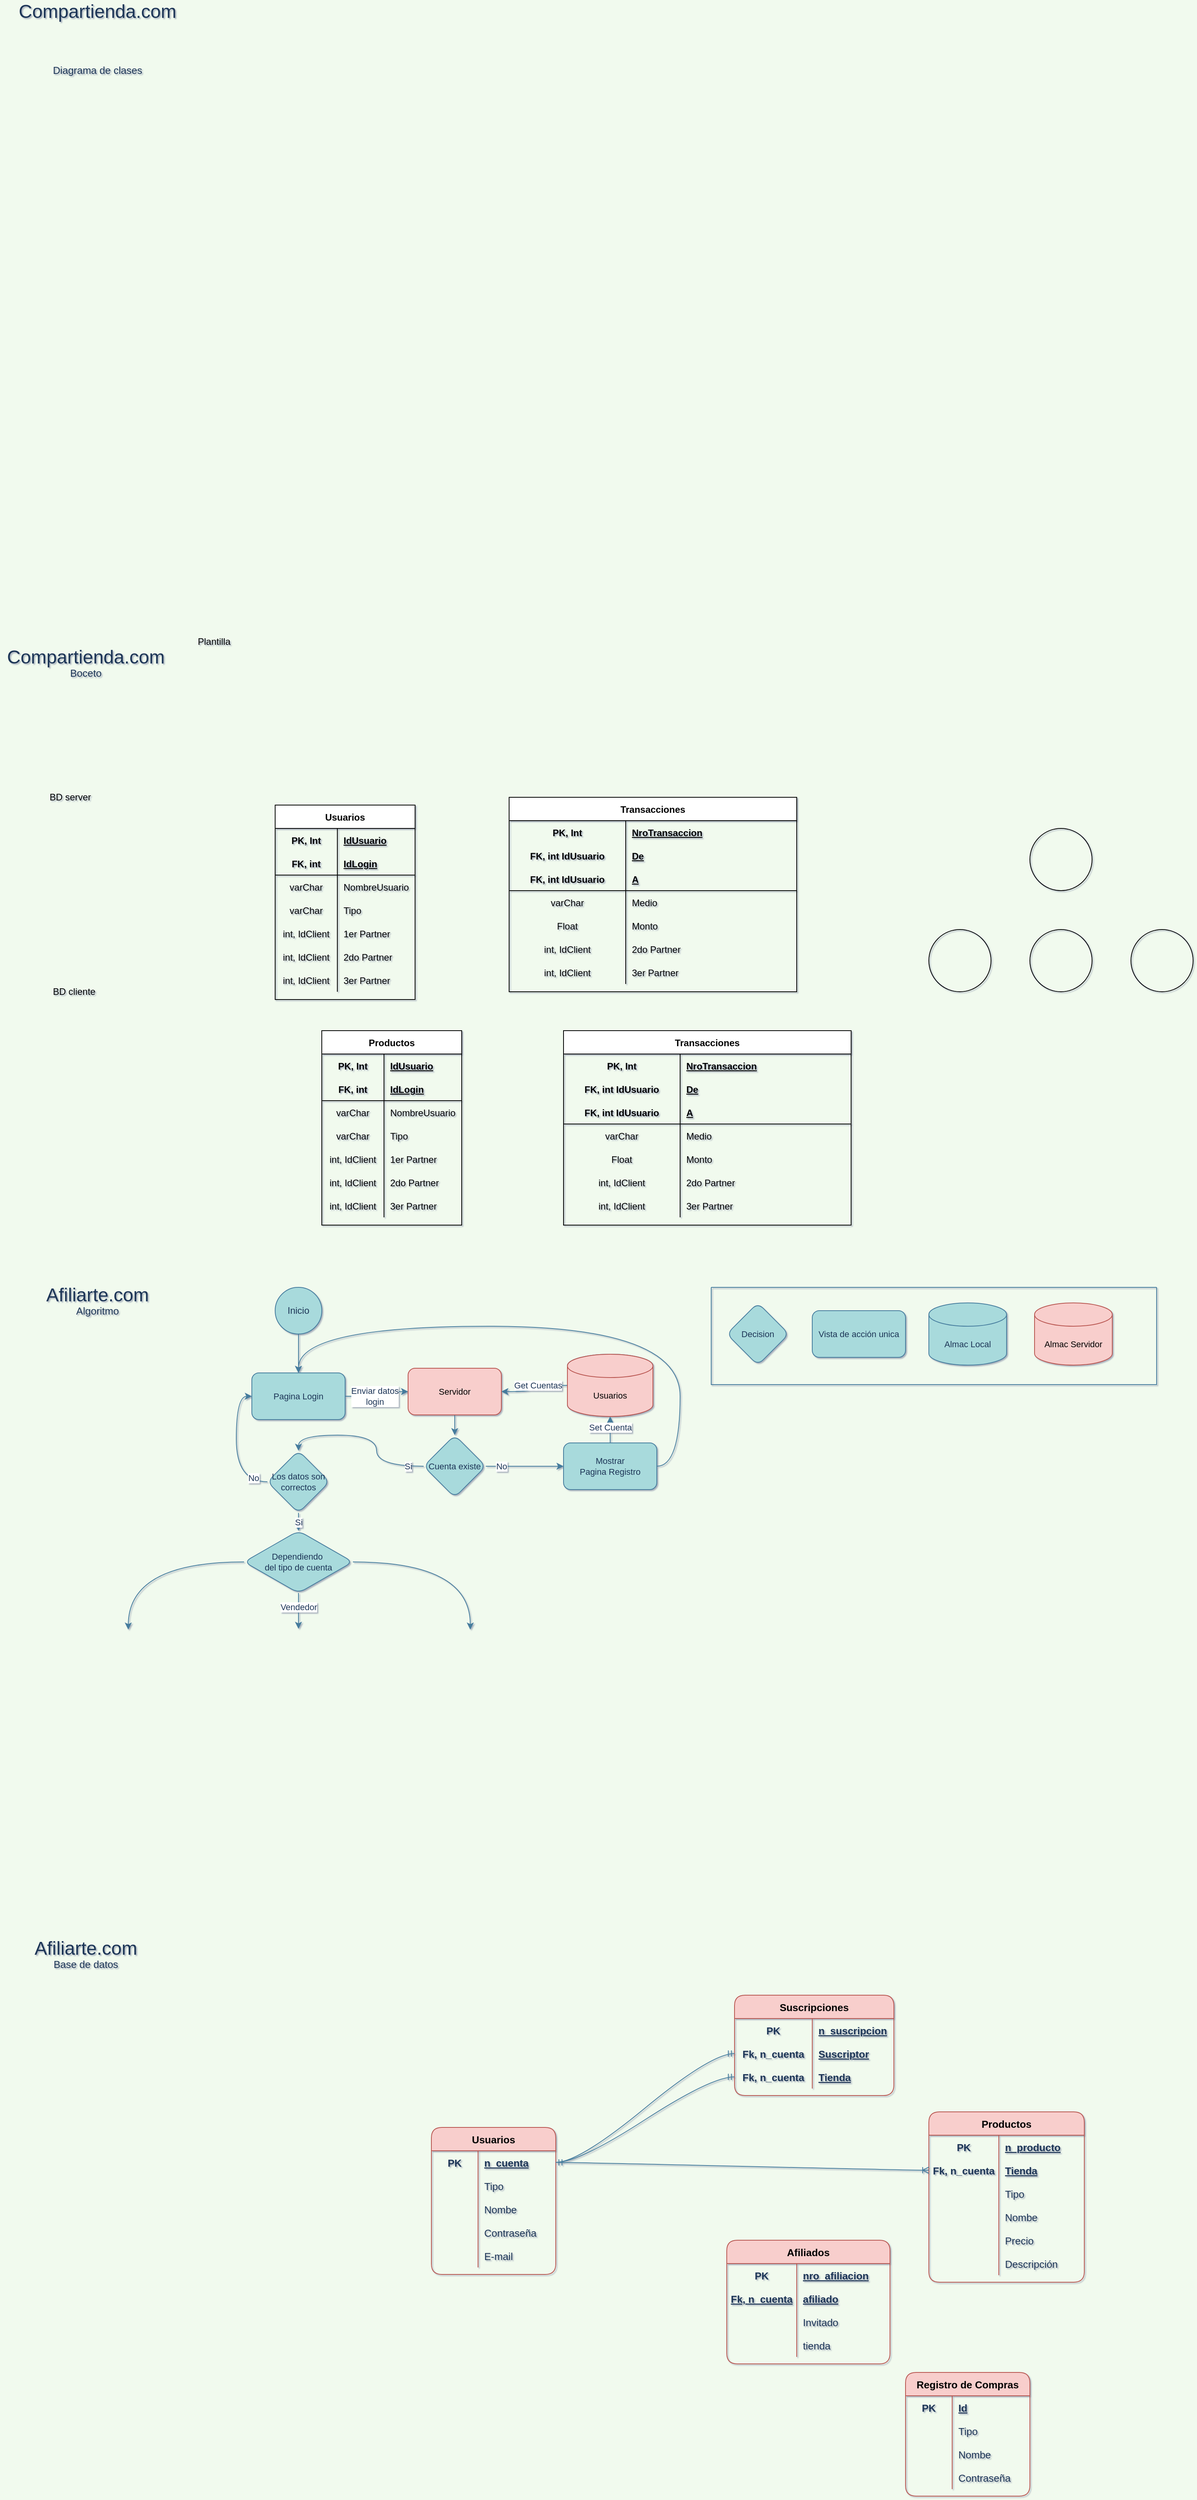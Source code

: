 <mxfile version="24.7.17">
  <diagram id="BlX71T62XzUumQlUJIqt" name="Diagrama General">
    <mxGraphModel dx="378" dy="2328" grid="1" gridSize="10" guides="1" tooltips="1" connect="1" arrows="1" fold="1" page="1" pageScale="1" pageWidth="1169" pageHeight="827" background="#F1FAEE" math="0" shadow="1">
      <root>
        <mxCell id="0" />
        <mxCell id="1" parent="0" />
        <mxCell id="23kRA0SoKZtKRfZHMwTv-3" value="" style="edgeStyle=orthogonalEdgeStyle;rounded=0;orthogonalLoop=1;jettySize=auto;html=1;curved=1;labelBackgroundColor=#F1FAEE;strokeColor=#457B9D;fontColor=#1D3557;" parent="1" source="23kRA0SoKZtKRfZHMwTv-1" target="23kRA0SoKZtKRfZHMwTv-137" edge="1">
          <mxGeometry relative="1" as="geometry">
            <mxPoint x="399" y="150" as="targetPoint" />
          </mxGeometry>
        </mxCell>
        <mxCell id="23kRA0SoKZtKRfZHMwTv-1" value="Inicio" style="ellipse;whiteSpace=wrap;html=1;fillColor=#A8DADC;strokeColor=#457B9D;fontColor=#1D3557;" parent="1" vertex="1">
          <mxGeometry x="369" y="30" width="60" height="60" as="geometry" />
        </mxCell>
        <mxCell id="23kRA0SoKZtKRfZHMwTv-5" value="" style="edgeStyle=orthogonalEdgeStyle;rounded=0;orthogonalLoop=1;jettySize=auto;html=1;curved=1;labelBackgroundColor=#F1FAEE;strokeColor=#457B9D;fontColor=#1D3557;" parent="1" source="23kRA0SoKZtKRfZHMwTv-26" edge="1">
          <mxGeometry relative="1" as="geometry">
            <mxPoint x="180" y="470" as="targetPoint" />
          </mxGeometry>
        </mxCell>
        <mxCell id="23kRA0SoKZtKRfZHMwTv-57" value="Admin" style="edgeLabel;html=1;align=center;verticalAlign=middle;resizable=0;points=[];fontSize=11;fontFamily=Helvetica;fontColor=#1D3557;" parent="23kRA0SoKZtKRfZHMwTv-5" vertex="1" connectable="0">
          <mxGeometry x="-0.114" y="8" relative="1" as="geometry">
            <mxPoint x="131" y="-8" as="offset" />
          </mxGeometry>
        </mxCell>
        <mxCell id="23kRA0SoKZtKRfZHMwTv-8" value="" style="edgeStyle=orthogonalEdgeStyle;rounded=0;orthogonalLoop=1;jettySize=auto;html=1;curved=1;labelBackgroundColor=#F1FAEE;strokeColor=#457B9D;fontColor=#1D3557;" parent="1" source="23kRA0SoKZtKRfZHMwTv-26" edge="1">
          <mxGeometry relative="1" as="geometry">
            <mxPoint x="399" y="469" as="targetPoint" />
          </mxGeometry>
        </mxCell>
        <mxCell id="23kRA0SoKZtKRfZHMwTv-56" value="Vendedor" style="edgeLabel;html=1;align=center;verticalAlign=middle;resizable=0;points=[];fontSize=11;fontFamily=Helvetica;fontColor=#1D3557;" parent="23kRA0SoKZtKRfZHMwTv-8" vertex="1" connectable="0">
          <mxGeometry x="-0.247" relative="1" as="geometry">
            <mxPoint as="offset" />
          </mxGeometry>
        </mxCell>
        <mxCell id="23kRA0SoKZtKRfZHMwTv-9" style="edgeStyle=orthogonalEdgeStyle;rounded=0;orthogonalLoop=1;jettySize=auto;html=1;curved=1;labelBackgroundColor=#F1FAEE;strokeColor=#457B9D;fontColor=#1D3557;" parent="1" source="23kRA0SoKZtKRfZHMwTv-26" edge="1">
          <mxGeometry relative="1" as="geometry">
            <mxPoint x="620" y="470" as="targetPoint" />
          </mxGeometry>
        </mxCell>
        <mxCell id="23kRA0SoKZtKRfZHMwTv-55" value="Cliente" style="edgeLabel;html=1;align=center;verticalAlign=middle;resizable=0;points=[];fontSize=11;fontFamily=Helvetica;fontColor=#1D3557;" parent="23kRA0SoKZtKRfZHMwTv-9" vertex="1" connectable="0">
          <mxGeometry x="-0.164" y="-6" relative="1" as="geometry">
            <mxPoint x="-173" y="-5" as="offset" />
          </mxGeometry>
        </mxCell>
        <mxCell id="23kRA0SoKZtKRfZHMwTv-140" style="edgeStyle=orthogonalEdgeStyle;shape=connector;curved=1;rounded=1;sketch=0;orthogonalLoop=1;jettySize=auto;html=1;labelBackgroundColor=default;fontFamily=Helvetica;fontSize=11;fontColor=#1D3557;startArrow=none;startFill=0;endArrow=classic;strokeColor=#457B9D;fillColor=#A8DADC;" parent="1" edge="1">
          <mxGeometry relative="1" as="geometry">
            <mxPoint x="705" y="559.0" as="sourcePoint" />
          </mxGeometry>
        </mxCell>
        <mxCell id="23kRA0SoKZtKRfZHMwTv-26" value="Dependiendo&amp;nbsp;&lt;br&gt;del tipo de cuenta" style="rhombus;whiteSpace=wrap;html=1;rounded=1;sketch=0;fontFamily=Helvetica;fontSize=11;fontColor=#1D3557;strokeColor=#457B9D;fillColor=#A8DADC;" parent="1" vertex="1">
          <mxGeometry x="329" y="343" width="140" height="80" as="geometry" />
        </mxCell>
        <mxCell id="23kRA0SoKZtKRfZHMwTv-156" style="edgeStyle=orthogonalEdgeStyle;shape=connector;curved=1;rounded=1;sketch=0;orthogonalLoop=1;jettySize=auto;html=1;labelBackgroundColor=default;fontFamily=Helvetica;fontSize=11;fontColor=#1D3557;startArrow=none;startFill=0;endArrow=classic;strokeColor=#457B9D;fillColor=#A8DADC;" parent="1" source="23kRA0SoKZtKRfZHMwTv-37" target="23kRA0SoKZtKRfZHMwTv-151" edge="1">
          <mxGeometry relative="1" as="geometry" />
        </mxCell>
        <mxCell id="23kRA0SoKZtKRfZHMwTv-157" value="Get Cuentas" style="edgeLabel;html=1;align=center;verticalAlign=middle;resizable=0;points=[];fontSize=11;fontFamily=Helvetica;fontColor=#1D3557;" parent="23kRA0SoKZtKRfZHMwTv-156" vertex="1" connectable="0">
          <mxGeometry x="-0.286" y="-1" relative="1" as="geometry">
            <mxPoint x="-5" y="1" as="offset" />
          </mxGeometry>
        </mxCell>
        <mxCell id="23kRA0SoKZtKRfZHMwTv-37" value="Usuarios" style="shape=cylinder3;whiteSpace=wrap;html=1;boundedLbl=1;backgroundOutline=1;size=15;rounded=0;sketch=0;fontFamily=Helvetica;fontSize=11;fontColor=#1D3557;strokeColor=#457B9D;fillColor=#A8DADC;" parent="1" vertex="1">
          <mxGeometry x="745" y="116" width="110" height="80" as="geometry" />
        </mxCell>
        <mxCell id="23kRA0SoKZtKRfZHMwTv-96" value="&lt;font style=&quot;font-size: 24px;&quot;&gt;Afiliarte.com&lt;/font&gt;" style="text;html=1;align=center;verticalAlign=middle;resizable=0;points=[];autosize=1;strokeColor=none;fillColor=none;fontSize=11;fontFamily=Helvetica;fontColor=#1D3557;" parent="1" vertex="1">
          <mxGeometry x="65" y="30" width="150" height="20" as="geometry" />
        </mxCell>
        <mxCell id="23kRA0SoKZtKRfZHMwTv-154" style="edgeStyle=orthogonalEdgeStyle;shape=connector;curved=1;rounded=1;sketch=0;orthogonalLoop=1;jettySize=auto;html=1;labelBackgroundColor=default;fontFamily=Helvetica;fontSize=11;fontColor=#1D3557;startArrow=none;startFill=0;endArrow=classic;strokeColor=#457B9D;fillColor=#A8DADC;" parent="1" source="23kRA0SoKZtKRfZHMwTv-137" target="23kRA0SoKZtKRfZHMwTv-151" edge="1">
          <mxGeometry relative="1" as="geometry" />
        </mxCell>
        <mxCell id="23kRA0SoKZtKRfZHMwTv-155" value="Enviar datos &lt;br&gt;login" style="edgeLabel;html=1;align=center;verticalAlign=middle;resizable=0;points=[];fontSize=11;fontFamily=Helvetica;fontColor=#1D3557;" parent="23kRA0SoKZtKRfZHMwTv-154" vertex="1" connectable="0">
          <mxGeometry x="-0.125" relative="1" as="geometry">
            <mxPoint as="offset" />
          </mxGeometry>
        </mxCell>
        <mxCell id="23kRA0SoKZtKRfZHMwTv-137" value="Pagina Login" style="rounded=1;whiteSpace=wrap;html=1;shadow=0;glass=0;sketch=0;fontFamily=Helvetica;fontSize=11;fontColor=#1D3557;strokeColor=#457B9D;fillColor=#A8DADC;" parent="1" vertex="1">
          <mxGeometry x="339" y="140" width="120" height="60" as="geometry" />
        </mxCell>
        <mxCell id="23kRA0SoKZtKRfZHMwTv-159" value="" style="edgeStyle=orthogonalEdgeStyle;shape=connector;curved=1;rounded=1;sketch=0;orthogonalLoop=1;jettySize=auto;html=1;labelBackgroundColor=default;fontFamily=Helvetica;fontSize=11;fontColor=#1D3557;startArrow=none;startFill=0;endArrow=classic;strokeColor=#457B9D;fillColor=#A8DADC;" parent="1" source="23kRA0SoKZtKRfZHMwTv-151" target="23kRA0SoKZtKRfZHMwTv-158" edge="1">
          <mxGeometry relative="1" as="geometry" />
        </mxCell>
        <mxCell id="23kRA0SoKZtKRfZHMwTv-151" value="Servidor" style="rounded=1;whiteSpace=wrap;html=1;shadow=0;glass=0;sketch=0;fontFamily=Helvetica;fontSize=11;strokeColor=#b85450;fillColor=#f8cecc;" parent="1" vertex="1">
          <mxGeometry x="540" y="134" width="120" height="60" as="geometry" />
        </mxCell>
        <mxCell id="23kRA0SoKZtKRfZHMwTv-165" value="" style="edgeStyle=orthogonalEdgeStyle;shape=connector;curved=1;rounded=1;sketch=0;orthogonalLoop=1;jettySize=auto;html=1;labelBackgroundColor=default;fontFamily=Helvetica;fontSize=11;fontColor=#1D3557;startArrow=none;startFill=0;endArrow=classic;strokeColor=#457B9D;fillColor=#A8DADC;entryX=0.5;entryY=0;entryDx=0;entryDy=0;" parent="1" source="23kRA0SoKZtKRfZHMwTv-158" target="23kRA0SoKZtKRfZHMwTv-164" edge="1">
          <mxGeometry relative="1" as="geometry" />
        </mxCell>
        <mxCell id="23kRA0SoKZtKRfZHMwTv-167" value="Si" style="edgeLabel;html=1;align=center;verticalAlign=middle;resizable=0;points=[];fontSize=11;fontFamily=Helvetica;fontColor=#1D3557;" parent="23kRA0SoKZtKRfZHMwTv-165" vertex="1" connectable="0">
          <mxGeometry x="0.341" y="1" relative="1" as="geometry">
            <mxPoint x="88" y="39" as="offset" />
          </mxGeometry>
        </mxCell>
        <mxCell id="23kRA0SoKZtKRfZHMwTv-172" value="" style="edgeStyle=orthogonalEdgeStyle;shape=connector;curved=1;rounded=1;sketch=0;orthogonalLoop=1;jettySize=auto;html=1;labelBackgroundColor=default;fontFamily=Helvetica;fontSize=11;fontColor=#1D3557;startArrow=none;startFill=0;endArrow=classic;strokeColor=#457B9D;fillColor=#A8DADC;" parent="1" source="23kRA0SoKZtKRfZHMwTv-158" target="23kRA0SoKZtKRfZHMwTv-171" edge="1">
          <mxGeometry relative="1" as="geometry" />
        </mxCell>
        <mxCell id="23kRA0SoKZtKRfZHMwTv-204" value="No" style="edgeLabel;html=1;align=center;verticalAlign=middle;resizable=0;points=[];fontSize=11;fontFamily=Helvetica;fontColor=#1D3557;" parent="23kRA0SoKZtKRfZHMwTv-172" vertex="1" connectable="0">
          <mxGeometry x="-0.824" y="-1" relative="1" as="geometry">
            <mxPoint x="11" y="-1" as="offset" />
          </mxGeometry>
        </mxCell>
        <mxCell id="23kRA0SoKZtKRfZHMwTv-158" value="Cuenta existe" style="rhombus;whiteSpace=wrap;html=1;fontSize=11;fillColor=#A8DADC;strokeColor=#457B9D;fontColor=#1D3557;rounded=1;shadow=0;glass=0;sketch=0;" parent="1" vertex="1">
          <mxGeometry x="560" y="220" width="80" height="80" as="geometry" />
        </mxCell>
        <mxCell id="23kRA0SoKZtKRfZHMwTv-168" style="edgeStyle=orthogonalEdgeStyle;shape=connector;curved=1;rounded=1;sketch=0;orthogonalLoop=1;jettySize=auto;html=1;entryX=0;entryY=0.5;entryDx=0;entryDy=0;labelBackgroundColor=default;fontFamily=Helvetica;fontSize=11;fontColor=#1D3557;startArrow=none;startFill=0;endArrow=classic;strokeColor=#457B9D;fillColor=#A8DADC;exitX=0;exitY=0.5;exitDx=0;exitDy=0;" parent="1" source="23kRA0SoKZtKRfZHMwTv-164" target="23kRA0SoKZtKRfZHMwTv-137" edge="1">
          <mxGeometry relative="1" as="geometry" />
        </mxCell>
        <mxCell id="23kRA0SoKZtKRfZHMwTv-169" value="No" style="edgeLabel;html=1;align=center;verticalAlign=middle;resizable=0;points=[];fontSize=11;fontFamily=Helvetica;fontColor=#1D3557;" parent="23kRA0SoKZtKRfZHMwTv-168" vertex="1" connectable="0">
          <mxGeometry x="-0.79" y="-5" relative="1" as="geometry">
            <mxPoint as="offset" />
          </mxGeometry>
        </mxCell>
        <mxCell id="23kRA0SoKZtKRfZHMwTv-170" value="Si" style="edgeStyle=orthogonalEdgeStyle;shape=connector;curved=1;rounded=1;sketch=0;orthogonalLoop=1;jettySize=auto;html=1;entryX=0.5;entryY=0;entryDx=0;entryDy=0;labelBackgroundColor=default;fontFamily=Helvetica;fontSize=11;fontColor=#1D3557;startArrow=none;startFill=0;endArrow=classic;strokeColor=#457B9D;fillColor=#A8DADC;" parent="1" source="23kRA0SoKZtKRfZHMwTv-164" target="23kRA0SoKZtKRfZHMwTv-26" edge="1">
          <mxGeometry relative="1" as="geometry" />
        </mxCell>
        <mxCell id="23kRA0SoKZtKRfZHMwTv-164" value="Los datos son correctos" style="rhombus;whiteSpace=wrap;html=1;fontSize=11;fillColor=#A8DADC;strokeColor=#457B9D;fontColor=#1D3557;rounded=1;shadow=0;glass=0;sketch=0;" parent="1" vertex="1">
          <mxGeometry x="359" y="240" width="80" height="80" as="geometry" />
        </mxCell>
        <mxCell id="23kRA0SoKZtKRfZHMwTv-173" style="edgeStyle=orthogonalEdgeStyle;shape=connector;curved=1;rounded=1;sketch=0;orthogonalLoop=1;jettySize=auto;html=1;labelBackgroundColor=default;fontFamily=Helvetica;fontSize=11;fontColor=#1D3557;startArrow=none;startFill=0;endArrow=classic;strokeColor=#457B9D;fillColor=#A8DADC;" parent="1" source="23kRA0SoKZtKRfZHMwTv-171" target="23kRA0SoKZtKRfZHMwTv-37" edge="1">
          <mxGeometry relative="1" as="geometry" />
        </mxCell>
        <mxCell id="23kRA0SoKZtKRfZHMwTv-174" value="Set Cuenta" style="edgeLabel;html=1;align=center;verticalAlign=middle;resizable=0;points=[];fontSize=11;fontFamily=Helvetica;fontColor=#1D3557;" parent="23kRA0SoKZtKRfZHMwTv-173" vertex="1" connectable="0">
          <mxGeometry x="-0.141" relative="1" as="geometry">
            <mxPoint as="offset" />
          </mxGeometry>
        </mxCell>
        <mxCell id="23kRA0SoKZtKRfZHMwTv-185" style="edgeStyle=orthogonalEdgeStyle;shape=connector;curved=1;rounded=1;sketch=0;orthogonalLoop=1;jettySize=auto;html=1;entryX=0.5;entryY=0;entryDx=0;entryDy=0;labelBackgroundColor=default;fontFamily=Helvetica;fontSize=11;fontColor=#1D3557;startArrow=none;startFill=0;endArrow=classic;strokeColor=#457B9D;fillColor=#A8DADC;exitX=1;exitY=0.5;exitDx=0;exitDy=0;" parent="1" source="23kRA0SoKZtKRfZHMwTv-171" target="23kRA0SoKZtKRfZHMwTv-137" edge="1">
          <mxGeometry relative="1" as="geometry">
            <Array as="points">
              <mxPoint x="890" y="260" />
              <mxPoint x="890" y="80" />
              <mxPoint x="399" y="80" />
            </Array>
          </mxGeometry>
        </mxCell>
        <mxCell id="23kRA0SoKZtKRfZHMwTv-171" value="Mostrar&lt;br&gt;Pagina Registro" style="whiteSpace=wrap;html=1;fontSize=11;fillColor=#A8DADC;strokeColor=#457B9D;fontColor=#1D3557;rounded=1;shadow=0;glass=0;sketch=0;" parent="1" vertex="1">
          <mxGeometry x="740" y="230" width="120" height="60" as="geometry" />
        </mxCell>
        <mxCell id="23kRA0SoKZtKRfZHMwTv-243" value="&lt;font style=&quot;font-size: 13px;&quot;&gt;Algoritmo&lt;/font&gt;" style="text;html=1;align=center;verticalAlign=middle;resizable=0;points=[];autosize=1;strokeColor=none;fillColor=none;fontSize=13;fontFamily=Helvetica;fontColor=#1D3557;" parent="1" vertex="1">
          <mxGeometry x="105" y="50" width="70" height="20" as="geometry" />
        </mxCell>
        <mxCell id="23kRA0SoKZtKRfZHMwTv-246" value="Usuarios" style="shape=cylinder3;whiteSpace=wrap;html=1;boundedLbl=1;backgroundOutline=1;size=15;rounded=0;sketch=0;fontFamily=Helvetica;fontSize=11;strokeColor=#b85450;fillColor=#f8cecc;" parent="1" vertex="1">
          <mxGeometry x="745" y="116" width="110" height="80" as="geometry" />
        </mxCell>
        <mxCell id="23kRA0SoKZtKRfZHMwTv-257" value="" style="swimlane;startSize=0;rounded=1;shadow=0;glass=0;sketch=0;fontFamily=Helvetica;fontSize=13;fontColor=#1D3557;strokeColor=#457B9D;fillColor=none;" parent="1" vertex="1">
          <mxGeometry x="930" y="30" width="573" height="125" as="geometry" />
        </mxCell>
        <mxCell id="23kRA0SoKZtKRfZHMwTv-259" value="Almac Servidor" style="shape=cylinder3;whiteSpace=wrap;html=1;boundedLbl=1;backgroundOutline=1;size=15;rounded=0;sketch=0;fontFamily=Helvetica;fontSize=11;strokeColor=#b85450;fillColor=#f8cecc;" parent="23kRA0SoKZtKRfZHMwTv-257" vertex="1">
          <mxGeometry x="416" y="20" width="100" height="80" as="geometry" />
        </mxCell>
        <mxCell id="23kRA0SoKZtKRfZHMwTv-260" value="Decision" style="rhombus;whiteSpace=wrap;html=1;rounded=1;shadow=0;glass=0;sketch=0;fontFamily=Helvetica;fontSize=11;fontColor=#1D3557;strokeColor=#457B9D;fillColor=#A8DADC;" parent="23kRA0SoKZtKRfZHMwTv-257" vertex="1">
          <mxGeometry x="20" y="20" width="80" height="80" as="geometry" />
        </mxCell>
        <mxCell id="23kRA0SoKZtKRfZHMwTv-261" value="Vista de acción unica" style="rounded=1;whiteSpace=wrap;html=1;shadow=0;glass=0;sketch=0;fontFamily=Helvetica;fontSize=11;fontColor=#1D3557;strokeColor=#457B9D;fillColor=#A8DADC;" parent="23kRA0SoKZtKRfZHMwTv-257" vertex="1">
          <mxGeometry x="130" y="30" width="120" height="60" as="geometry" />
        </mxCell>
        <mxCell id="23kRA0SoKZtKRfZHMwTv-264" value="Almac Local" style="shape=cylinder3;whiteSpace=wrap;html=1;boundedLbl=1;backgroundOutline=1;size=15;rounded=0;sketch=0;fontFamily=Helvetica;fontSize=11;fontColor=#1D3557;strokeColor=#457B9D;fillColor=#A8DADC;" parent="23kRA0SoKZtKRfZHMwTv-257" vertex="1">
          <mxGeometry x="280" y="20" width="100" height="80" as="geometry" />
        </mxCell>
        <mxCell id="23kRA0SoKZtKRfZHMwTv-295" value="Usuarios" style="shape=table;startSize=30;container=1;collapsible=1;childLayout=tableLayout;fixedRows=1;rowLines=0;fontStyle=1;align=center;resizeLast=1;rounded=1;shadow=0;glass=0;sketch=0;fontFamily=Helvetica;fontSize=13;strokeColor=#b85450;fillColor=#f8cecc;" parent="1" vertex="1">
          <mxGeometry x="570" y="1110" width="160" height="189" as="geometry" />
        </mxCell>
        <mxCell id="23kRA0SoKZtKRfZHMwTv-296" value="" style="shape=tableRow;horizontal=0;startSize=0;swimlaneHead=0;swimlaneBody=0;fillColor=none;collapsible=0;dropTarget=0;points=[[0,0.5],[1,0.5]];portConstraint=eastwest;top=0;left=0;right=0;bottom=0;rounded=1;shadow=0;glass=0;sketch=0;fontFamily=Helvetica;fontSize=13;fontColor=#1D3557;strokeColor=#457B9D;" parent="23kRA0SoKZtKRfZHMwTv-295" vertex="1">
          <mxGeometry y="30" width="160" height="30" as="geometry" />
        </mxCell>
        <mxCell id="23kRA0SoKZtKRfZHMwTv-297" value="PK" style="shape=partialRectangle;connectable=0;fillColor=none;top=0;left=0;bottom=0;right=0;fontStyle=1;overflow=hidden;rounded=1;shadow=0;glass=0;sketch=0;fontFamily=Helvetica;fontSize=13;fontColor=#1D3557;strokeColor=#457B9D;" parent="23kRA0SoKZtKRfZHMwTv-296" vertex="1">
          <mxGeometry width="60" height="30" as="geometry">
            <mxRectangle width="60" height="30" as="alternateBounds" />
          </mxGeometry>
        </mxCell>
        <mxCell id="23kRA0SoKZtKRfZHMwTv-298" value="n_cuenta" style="shape=partialRectangle;connectable=0;fillColor=none;top=0;left=0;bottom=0;right=0;align=left;spacingLeft=6;fontStyle=5;overflow=hidden;rounded=1;shadow=0;glass=0;sketch=0;fontFamily=Helvetica;fontSize=13;fontColor=#1D3557;strokeColor=#457B9D;" parent="23kRA0SoKZtKRfZHMwTv-296" vertex="1">
          <mxGeometry x="60" width="100" height="30" as="geometry">
            <mxRectangle width="100" height="30" as="alternateBounds" />
          </mxGeometry>
        </mxCell>
        <mxCell id="23kRA0SoKZtKRfZHMwTv-302" value="" style="shape=tableRow;horizontal=0;startSize=0;swimlaneHead=0;swimlaneBody=0;fillColor=none;collapsible=0;dropTarget=0;points=[[0,0.5],[1,0.5]];portConstraint=eastwest;top=0;left=0;right=0;bottom=0;rounded=1;shadow=0;glass=0;sketch=0;fontFamily=Helvetica;fontSize=13;fontColor=#1D3557;strokeColor=#457B9D;" parent="23kRA0SoKZtKRfZHMwTv-295" vertex="1">
          <mxGeometry y="60" width="160" height="30" as="geometry" />
        </mxCell>
        <mxCell id="23kRA0SoKZtKRfZHMwTv-303" value="" style="shape=partialRectangle;connectable=0;fillColor=none;top=0;left=0;bottom=0;right=0;editable=1;overflow=hidden;rounded=1;shadow=0;glass=0;sketch=0;fontFamily=Helvetica;fontSize=13;fontColor=#1D3557;strokeColor=#457B9D;" parent="23kRA0SoKZtKRfZHMwTv-302" vertex="1">
          <mxGeometry width="60" height="30" as="geometry">
            <mxRectangle width="60" height="30" as="alternateBounds" />
          </mxGeometry>
        </mxCell>
        <mxCell id="23kRA0SoKZtKRfZHMwTv-304" value="Tipo" style="shape=partialRectangle;connectable=0;fillColor=none;top=0;left=0;bottom=0;right=0;align=left;spacingLeft=6;overflow=hidden;rounded=1;shadow=0;glass=0;sketch=0;fontFamily=Helvetica;fontSize=13;fontColor=#1D3557;strokeColor=#457B9D;" parent="23kRA0SoKZtKRfZHMwTv-302" vertex="1">
          <mxGeometry x="60" width="100" height="30" as="geometry">
            <mxRectangle width="100" height="30" as="alternateBounds" />
          </mxGeometry>
        </mxCell>
        <mxCell id="23kRA0SoKZtKRfZHMwTv-305" value="" style="shape=tableRow;horizontal=0;startSize=0;swimlaneHead=0;swimlaneBody=0;fillColor=none;collapsible=0;dropTarget=0;points=[[0,0.5],[1,0.5]];portConstraint=eastwest;top=0;left=0;right=0;bottom=0;rounded=1;shadow=0;glass=0;sketch=0;fontFamily=Helvetica;fontSize=13;fontColor=#1D3557;strokeColor=#457B9D;" parent="23kRA0SoKZtKRfZHMwTv-295" vertex="1">
          <mxGeometry y="90" width="160" height="30" as="geometry" />
        </mxCell>
        <mxCell id="23kRA0SoKZtKRfZHMwTv-306" value="" style="shape=partialRectangle;connectable=0;fillColor=none;top=0;left=0;bottom=0;right=0;editable=1;overflow=hidden;rounded=1;shadow=0;glass=0;sketch=0;fontFamily=Helvetica;fontSize=13;fontColor=#1D3557;strokeColor=#457B9D;" parent="23kRA0SoKZtKRfZHMwTv-305" vertex="1">
          <mxGeometry width="60" height="30" as="geometry">
            <mxRectangle width="60" height="30" as="alternateBounds" />
          </mxGeometry>
        </mxCell>
        <mxCell id="23kRA0SoKZtKRfZHMwTv-307" value="Nombe" style="shape=partialRectangle;connectable=0;fillColor=none;top=0;left=0;bottom=0;right=0;align=left;spacingLeft=6;overflow=hidden;rounded=1;shadow=0;glass=0;sketch=0;fontFamily=Helvetica;fontSize=13;fontColor=#1D3557;strokeColor=#457B9D;" parent="23kRA0SoKZtKRfZHMwTv-305" vertex="1">
          <mxGeometry x="60" width="100" height="30" as="geometry">
            <mxRectangle width="100" height="30" as="alternateBounds" />
          </mxGeometry>
        </mxCell>
        <mxCell id="23kRA0SoKZtKRfZHMwTv-328" style="shape=tableRow;horizontal=0;startSize=0;swimlaneHead=0;swimlaneBody=0;fillColor=none;collapsible=0;dropTarget=0;points=[[0,0.5],[1,0.5]];portConstraint=eastwest;top=0;left=0;right=0;bottom=0;rounded=1;shadow=0;glass=0;sketch=0;fontFamily=Helvetica;fontSize=13;fontColor=#1D3557;strokeColor=#457B9D;" parent="23kRA0SoKZtKRfZHMwTv-295" vertex="1">
          <mxGeometry y="120" width="160" height="30" as="geometry" />
        </mxCell>
        <mxCell id="23kRA0SoKZtKRfZHMwTv-329" style="shape=partialRectangle;connectable=0;fillColor=none;top=0;left=0;bottom=0;right=0;editable=1;overflow=hidden;rounded=1;shadow=0;glass=0;sketch=0;fontFamily=Helvetica;fontSize=13;fontColor=#1D3557;strokeColor=#457B9D;" parent="23kRA0SoKZtKRfZHMwTv-328" vertex="1">
          <mxGeometry width="60" height="30" as="geometry">
            <mxRectangle width="60" height="30" as="alternateBounds" />
          </mxGeometry>
        </mxCell>
        <mxCell id="23kRA0SoKZtKRfZHMwTv-330" value="Contraseña" style="shape=partialRectangle;connectable=0;fillColor=none;top=0;left=0;bottom=0;right=0;align=left;spacingLeft=6;overflow=hidden;rounded=1;shadow=0;glass=0;sketch=0;fontFamily=Helvetica;fontSize=13;fontColor=#1D3557;strokeColor=#457B9D;" parent="23kRA0SoKZtKRfZHMwTv-328" vertex="1">
          <mxGeometry x="60" width="100" height="30" as="geometry">
            <mxRectangle width="100" height="30" as="alternateBounds" />
          </mxGeometry>
        </mxCell>
        <mxCell id="23kRA0SoKZtKRfZHMwTv-395" style="shape=tableRow;horizontal=0;startSize=0;swimlaneHead=0;swimlaneBody=0;fillColor=none;collapsible=0;dropTarget=0;points=[[0,0.5],[1,0.5]];portConstraint=eastwest;top=0;left=0;right=0;bottom=0;rounded=1;shadow=0;glass=0;sketch=0;fontFamily=Helvetica;fontSize=13;fontColor=#1D3557;strokeColor=#457B9D;" parent="23kRA0SoKZtKRfZHMwTv-295" vertex="1">
          <mxGeometry y="150" width="160" height="30" as="geometry" />
        </mxCell>
        <mxCell id="23kRA0SoKZtKRfZHMwTv-396" style="shape=partialRectangle;connectable=0;fillColor=none;top=0;left=0;bottom=0;right=0;editable=1;overflow=hidden;rounded=1;shadow=0;glass=0;sketch=0;fontFamily=Helvetica;fontSize=13;fontColor=#1D3557;strokeColor=#457B9D;" parent="23kRA0SoKZtKRfZHMwTv-395" vertex="1">
          <mxGeometry width="60" height="30" as="geometry">
            <mxRectangle width="60" height="30" as="alternateBounds" />
          </mxGeometry>
        </mxCell>
        <mxCell id="23kRA0SoKZtKRfZHMwTv-397" value="E-mail" style="shape=partialRectangle;connectable=0;fillColor=none;top=0;left=0;bottom=0;right=0;align=left;spacingLeft=6;overflow=hidden;rounded=1;shadow=0;glass=0;sketch=0;fontFamily=Helvetica;fontSize=13;fontColor=#1D3557;strokeColor=#457B9D;" parent="23kRA0SoKZtKRfZHMwTv-395" vertex="1">
          <mxGeometry x="60" width="100" height="30" as="geometry">
            <mxRectangle width="100" height="30" as="alternateBounds" />
          </mxGeometry>
        </mxCell>
        <mxCell id="23kRA0SoKZtKRfZHMwTv-331" value="Productos" style="shape=table;startSize=30;container=1;collapsible=1;childLayout=tableLayout;fixedRows=1;rowLines=0;fontStyle=1;align=center;resizeLast=1;rounded=1;shadow=0;glass=0;sketch=0;fontFamily=Helvetica;fontSize=13;strokeColor=#b85450;fillColor=#f8cecc;" parent="1" vertex="1">
          <mxGeometry x="1210" y="1090" width="200" height="219" as="geometry">
            <mxRectangle x="1210" y="960" width="90" height="30" as="alternateBounds" />
          </mxGeometry>
        </mxCell>
        <mxCell id="23kRA0SoKZtKRfZHMwTv-332" value="" style="shape=tableRow;horizontal=0;startSize=0;swimlaneHead=0;swimlaneBody=0;fillColor=none;collapsible=0;dropTarget=0;points=[[0,0.5],[1,0.5]];portConstraint=eastwest;top=0;left=0;right=0;bottom=0;rounded=1;shadow=0;glass=0;sketch=0;fontFamily=Helvetica;fontSize=13;fontColor=#1D3557;strokeColor=#457B9D;" parent="23kRA0SoKZtKRfZHMwTv-331" vertex="1">
          <mxGeometry y="30" width="200" height="30" as="geometry" />
        </mxCell>
        <mxCell id="23kRA0SoKZtKRfZHMwTv-333" value="PK" style="shape=partialRectangle;connectable=0;fillColor=none;top=0;left=0;bottom=0;right=0;fontStyle=1;overflow=hidden;rounded=1;shadow=0;glass=0;sketch=0;fontFamily=Helvetica;fontSize=13;fontColor=#1D3557;strokeColor=#457B9D;" parent="23kRA0SoKZtKRfZHMwTv-332" vertex="1">
          <mxGeometry width="90" height="30" as="geometry">
            <mxRectangle width="90" height="30" as="alternateBounds" />
          </mxGeometry>
        </mxCell>
        <mxCell id="23kRA0SoKZtKRfZHMwTv-334" value="n_producto" style="shape=partialRectangle;connectable=0;fillColor=none;top=0;left=0;bottom=0;right=0;align=left;spacingLeft=6;fontStyle=5;overflow=hidden;rounded=1;shadow=0;glass=0;sketch=0;fontFamily=Helvetica;fontSize=13;fontColor=#1D3557;strokeColor=#457B9D;" parent="23kRA0SoKZtKRfZHMwTv-332" vertex="1">
          <mxGeometry x="90" width="110" height="30" as="geometry">
            <mxRectangle width="110" height="30" as="alternateBounds" />
          </mxGeometry>
        </mxCell>
        <mxCell id="23kRA0SoKZtKRfZHMwTv-411" style="shape=tableRow;horizontal=0;startSize=0;swimlaneHead=0;swimlaneBody=0;fillColor=none;collapsible=0;dropTarget=0;points=[[0,0.5],[1,0.5]];portConstraint=eastwest;top=0;left=0;right=0;bottom=0;rounded=1;shadow=0;glass=0;sketch=0;fontFamily=Helvetica;fontSize=13;fontColor=#1D3557;strokeColor=#457B9D;" parent="23kRA0SoKZtKRfZHMwTv-331" vertex="1">
          <mxGeometry y="60" width="200" height="30" as="geometry" />
        </mxCell>
        <mxCell id="23kRA0SoKZtKRfZHMwTv-412" value="Fk, n_cuenta" style="shape=partialRectangle;connectable=0;fillColor=none;top=0;left=0;bottom=0;right=0;fontStyle=1;overflow=hidden;rounded=1;shadow=0;glass=0;sketch=0;fontFamily=Helvetica;fontSize=13;fontColor=#1D3557;strokeColor=#457B9D;" parent="23kRA0SoKZtKRfZHMwTv-411" vertex="1">
          <mxGeometry width="90" height="30" as="geometry">
            <mxRectangle width="90" height="30" as="alternateBounds" />
          </mxGeometry>
        </mxCell>
        <mxCell id="23kRA0SoKZtKRfZHMwTv-413" value="Tienda" style="shape=partialRectangle;connectable=0;fillColor=none;top=0;left=0;bottom=0;right=0;align=left;spacingLeft=6;fontStyle=5;overflow=hidden;rounded=1;shadow=0;glass=0;sketch=0;fontFamily=Helvetica;fontSize=13;fontColor=#1D3557;strokeColor=#457B9D;" parent="23kRA0SoKZtKRfZHMwTv-411" vertex="1">
          <mxGeometry x="90" width="110" height="30" as="geometry">
            <mxRectangle width="110" height="30" as="alternateBounds" />
          </mxGeometry>
        </mxCell>
        <mxCell id="23kRA0SoKZtKRfZHMwTv-335" value="" style="shape=tableRow;horizontal=0;startSize=0;swimlaneHead=0;swimlaneBody=0;fillColor=none;collapsible=0;dropTarget=0;points=[[0,0.5],[1,0.5]];portConstraint=eastwest;top=0;left=0;right=0;bottom=0;rounded=1;shadow=0;glass=0;sketch=0;fontFamily=Helvetica;fontSize=13;fontColor=#1D3557;strokeColor=#457B9D;" parent="23kRA0SoKZtKRfZHMwTv-331" vertex="1">
          <mxGeometry y="90" width="200" height="30" as="geometry" />
        </mxCell>
        <mxCell id="23kRA0SoKZtKRfZHMwTv-336" value="" style="shape=partialRectangle;connectable=0;fillColor=none;top=0;left=0;bottom=0;right=0;editable=1;overflow=hidden;rounded=1;shadow=0;glass=0;sketch=0;fontFamily=Helvetica;fontSize=13;fontColor=#1D3557;strokeColor=#457B9D;" parent="23kRA0SoKZtKRfZHMwTv-335" vertex="1">
          <mxGeometry width="90" height="30" as="geometry">
            <mxRectangle width="90" height="30" as="alternateBounds" />
          </mxGeometry>
        </mxCell>
        <mxCell id="23kRA0SoKZtKRfZHMwTv-337" value="Tipo" style="shape=partialRectangle;connectable=0;fillColor=none;top=0;left=0;bottom=0;right=0;align=left;spacingLeft=6;overflow=hidden;rounded=1;shadow=0;glass=0;sketch=0;fontFamily=Helvetica;fontSize=13;fontColor=#1D3557;strokeColor=#457B9D;" parent="23kRA0SoKZtKRfZHMwTv-335" vertex="1">
          <mxGeometry x="90" width="110" height="30" as="geometry">
            <mxRectangle width="110" height="30" as="alternateBounds" />
          </mxGeometry>
        </mxCell>
        <mxCell id="23kRA0SoKZtKRfZHMwTv-338" value="" style="shape=tableRow;horizontal=0;startSize=0;swimlaneHead=0;swimlaneBody=0;fillColor=none;collapsible=0;dropTarget=0;points=[[0,0.5],[1,0.5]];portConstraint=eastwest;top=0;left=0;right=0;bottom=0;rounded=1;shadow=0;glass=0;sketch=0;fontFamily=Helvetica;fontSize=13;fontColor=#1D3557;strokeColor=#457B9D;" parent="23kRA0SoKZtKRfZHMwTv-331" vertex="1">
          <mxGeometry y="120" width="200" height="30" as="geometry" />
        </mxCell>
        <mxCell id="23kRA0SoKZtKRfZHMwTv-339" value="" style="shape=partialRectangle;connectable=0;fillColor=none;top=0;left=0;bottom=0;right=0;editable=1;overflow=hidden;rounded=1;shadow=0;glass=0;sketch=0;fontFamily=Helvetica;fontSize=13;fontColor=#1D3557;strokeColor=#457B9D;" parent="23kRA0SoKZtKRfZHMwTv-338" vertex="1">
          <mxGeometry width="90" height="30" as="geometry">
            <mxRectangle width="90" height="30" as="alternateBounds" />
          </mxGeometry>
        </mxCell>
        <mxCell id="23kRA0SoKZtKRfZHMwTv-340" value="Nombe" style="shape=partialRectangle;connectable=0;fillColor=none;top=0;left=0;bottom=0;right=0;align=left;spacingLeft=6;overflow=hidden;rounded=1;shadow=0;glass=0;sketch=0;fontFamily=Helvetica;fontSize=13;fontColor=#1D3557;strokeColor=#457B9D;" parent="23kRA0SoKZtKRfZHMwTv-338" vertex="1">
          <mxGeometry x="90" width="110" height="30" as="geometry">
            <mxRectangle width="110" height="30" as="alternateBounds" />
          </mxGeometry>
        </mxCell>
        <mxCell id="23kRA0SoKZtKRfZHMwTv-341" style="shape=tableRow;horizontal=0;startSize=0;swimlaneHead=0;swimlaneBody=0;fillColor=none;collapsible=0;dropTarget=0;points=[[0,0.5],[1,0.5]];portConstraint=eastwest;top=0;left=0;right=0;bottom=0;rounded=1;shadow=0;glass=0;sketch=0;fontFamily=Helvetica;fontSize=13;fontColor=#1D3557;strokeColor=#457B9D;" parent="23kRA0SoKZtKRfZHMwTv-331" vertex="1">
          <mxGeometry y="150" width="200" height="30" as="geometry" />
        </mxCell>
        <mxCell id="23kRA0SoKZtKRfZHMwTv-342" style="shape=partialRectangle;connectable=0;fillColor=none;top=0;left=0;bottom=0;right=0;editable=1;overflow=hidden;rounded=1;shadow=0;glass=0;sketch=0;fontFamily=Helvetica;fontSize=13;fontColor=#1D3557;strokeColor=#457B9D;" parent="23kRA0SoKZtKRfZHMwTv-341" vertex="1">
          <mxGeometry width="90" height="30" as="geometry">
            <mxRectangle width="90" height="30" as="alternateBounds" />
          </mxGeometry>
        </mxCell>
        <mxCell id="23kRA0SoKZtKRfZHMwTv-343" value="Precio" style="shape=partialRectangle;connectable=0;fillColor=none;top=0;left=0;bottom=0;right=0;align=left;spacingLeft=6;overflow=hidden;rounded=1;shadow=0;glass=0;sketch=0;fontFamily=Helvetica;fontSize=13;fontColor=#1D3557;strokeColor=#457B9D;" parent="23kRA0SoKZtKRfZHMwTv-341" vertex="1">
          <mxGeometry x="90" width="110" height="30" as="geometry">
            <mxRectangle width="110" height="30" as="alternateBounds" />
          </mxGeometry>
        </mxCell>
        <mxCell id="23kRA0SoKZtKRfZHMwTv-404" style="shape=tableRow;horizontal=0;startSize=0;swimlaneHead=0;swimlaneBody=0;fillColor=none;collapsible=0;dropTarget=0;points=[[0,0.5],[1,0.5]];portConstraint=eastwest;top=0;left=0;right=0;bottom=0;rounded=1;shadow=0;glass=0;sketch=0;fontFamily=Helvetica;fontSize=13;fontColor=#1D3557;strokeColor=#457B9D;" parent="23kRA0SoKZtKRfZHMwTv-331" vertex="1">
          <mxGeometry y="180" width="200" height="30" as="geometry" />
        </mxCell>
        <mxCell id="23kRA0SoKZtKRfZHMwTv-405" style="shape=partialRectangle;connectable=0;fillColor=none;top=0;left=0;bottom=0;right=0;editable=1;overflow=hidden;rounded=1;shadow=0;glass=0;sketch=0;fontFamily=Helvetica;fontSize=13;fontColor=#1D3557;strokeColor=#457B9D;" parent="23kRA0SoKZtKRfZHMwTv-404" vertex="1">
          <mxGeometry width="90" height="30" as="geometry">
            <mxRectangle width="90" height="30" as="alternateBounds" />
          </mxGeometry>
        </mxCell>
        <mxCell id="23kRA0SoKZtKRfZHMwTv-406" value="Descripción" style="shape=partialRectangle;connectable=0;fillColor=none;top=0;left=0;bottom=0;right=0;align=left;spacingLeft=6;overflow=hidden;rounded=1;shadow=0;glass=0;sketch=0;fontFamily=Helvetica;fontSize=13;fontColor=#1D3557;strokeColor=#457B9D;" parent="23kRA0SoKZtKRfZHMwTv-404" vertex="1">
          <mxGeometry x="90" width="110" height="30" as="geometry">
            <mxRectangle width="110" height="30" as="alternateBounds" />
          </mxGeometry>
        </mxCell>
        <mxCell id="23kRA0SoKZtKRfZHMwTv-344" value="Suscripciones" style="shape=table;startSize=30;container=1;collapsible=1;childLayout=tableLayout;fixedRows=1;rowLines=0;fontStyle=1;align=center;resizeLast=1;rounded=1;shadow=0;glass=0;sketch=0;fontFamily=Helvetica;fontSize=13;strokeColor=#b85450;fillColor=#f8cecc;" parent="1" vertex="1">
          <mxGeometry x="960" y="940" width="205" height="129" as="geometry">
            <mxRectangle x="1210" y="860" width="90" height="30" as="alternateBounds" />
          </mxGeometry>
        </mxCell>
        <mxCell id="23kRA0SoKZtKRfZHMwTv-345" value="" style="shape=tableRow;horizontal=0;startSize=0;swimlaneHead=0;swimlaneBody=0;fillColor=none;collapsible=0;dropTarget=0;points=[[0,0.5],[1,0.5]];portConstraint=eastwest;top=0;left=0;right=0;bottom=0;rounded=1;shadow=0;glass=0;sketch=0;fontFamily=Helvetica;fontSize=13;fontColor=#1D3557;strokeColor=#457B9D;" parent="23kRA0SoKZtKRfZHMwTv-344" vertex="1">
          <mxGeometry y="30" width="205" height="30" as="geometry" />
        </mxCell>
        <mxCell id="23kRA0SoKZtKRfZHMwTv-346" value="PK" style="shape=partialRectangle;connectable=0;fillColor=none;top=0;left=0;bottom=0;right=0;fontStyle=1;overflow=hidden;rounded=1;shadow=0;glass=0;sketch=0;fontFamily=Helvetica;fontSize=13;fontColor=#1D3557;strokeColor=#457B9D;" parent="23kRA0SoKZtKRfZHMwTv-345" vertex="1">
          <mxGeometry width="100" height="30" as="geometry">
            <mxRectangle width="100" height="30" as="alternateBounds" />
          </mxGeometry>
        </mxCell>
        <mxCell id="23kRA0SoKZtKRfZHMwTv-347" value="n_suscripcion" style="shape=partialRectangle;connectable=0;fillColor=none;top=0;left=0;bottom=0;right=0;align=left;spacingLeft=6;fontStyle=5;overflow=hidden;rounded=1;shadow=0;glass=0;sketch=0;fontFamily=Helvetica;fontSize=13;fontColor=#1D3557;strokeColor=#457B9D;" parent="23kRA0SoKZtKRfZHMwTv-345" vertex="1">
          <mxGeometry x="100" width="105" height="30" as="geometry">
            <mxRectangle width="105" height="30" as="alternateBounds" />
          </mxGeometry>
        </mxCell>
        <mxCell id="23kRA0SoKZtKRfZHMwTv-383" style="shape=tableRow;horizontal=0;startSize=0;swimlaneHead=0;swimlaneBody=0;fillColor=none;collapsible=0;dropTarget=0;points=[[0,0.5],[1,0.5]];portConstraint=eastwest;top=0;left=0;right=0;bottom=0;rounded=1;shadow=0;glass=0;sketch=0;fontFamily=Helvetica;fontSize=13;fontColor=#1D3557;strokeColor=#457B9D;" parent="23kRA0SoKZtKRfZHMwTv-344" vertex="1">
          <mxGeometry y="60" width="205" height="30" as="geometry" />
        </mxCell>
        <mxCell id="23kRA0SoKZtKRfZHMwTv-384" value="Fk, n_cuenta" style="shape=partialRectangle;connectable=0;fillColor=none;top=0;left=0;bottom=0;right=0;fontStyle=1;overflow=hidden;rounded=1;shadow=0;glass=0;sketch=0;fontFamily=Helvetica;fontSize=13;fontColor=#1D3557;strokeColor=#457B9D;" parent="23kRA0SoKZtKRfZHMwTv-383" vertex="1">
          <mxGeometry width="100" height="30" as="geometry">
            <mxRectangle width="100" height="30" as="alternateBounds" />
          </mxGeometry>
        </mxCell>
        <mxCell id="23kRA0SoKZtKRfZHMwTv-385" value="Suscriptor" style="shape=partialRectangle;connectable=0;fillColor=none;top=0;left=0;bottom=0;right=0;align=left;spacingLeft=6;fontStyle=5;overflow=hidden;rounded=1;shadow=0;glass=0;sketch=0;fontFamily=Helvetica;fontSize=13;fontColor=#1D3557;strokeColor=#457B9D;" parent="23kRA0SoKZtKRfZHMwTv-383" vertex="1">
          <mxGeometry x="100" width="105" height="30" as="geometry">
            <mxRectangle width="105" height="30" as="alternateBounds" />
          </mxGeometry>
        </mxCell>
        <mxCell id="23kRA0SoKZtKRfZHMwTv-389" style="shape=tableRow;horizontal=0;startSize=0;swimlaneHead=0;swimlaneBody=0;fillColor=none;collapsible=0;dropTarget=0;points=[[0,0.5],[1,0.5]];portConstraint=eastwest;top=0;left=0;right=0;bottom=0;rounded=1;shadow=0;glass=0;sketch=0;fontFamily=Helvetica;fontSize=13;fontColor=#1D3557;strokeColor=#457B9D;" parent="23kRA0SoKZtKRfZHMwTv-344" vertex="1">
          <mxGeometry y="90" width="205" height="30" as="geometry" />
        </mxCell>
        <mxCell id="23kRA0SoKZtKRfZHMwTv-390" value="Fk, n_cuenta" style="shape=partialRectangle;connectable=0;fillColor=none;top=0;left=0;bottom=0;right=0;fontStyle=1;overflow=hidden;rounded=1;shadow=0;glass=0;sketch=0;fontFamily=Helvetica;fontSize=13;fontColor=#1D3557;strokeColor=#457B9D;" parent="23kRA0SoKZtKRfZHMwTv-389" vertex="1">
          <mxGeometry width="100" height="30" as="geometry">
            <mxRectangle width="100" height="30" as="alternateBounds" />
          </mxGeometry>
        </mxCell>
        <mxCell id="23kRA0SoKZtKRfZHMwTv-391" value="Tienda" style="shape=partialRectangle;connectable=0;fillColor=none;top=0;left=0;bottom=0;right=0;align=left;spacingLeft=6;fontStyle=5;overflow=hidden;rounded=1;shadow=0;glass=0;sketch=0;fontFamily=Helvetica;fontSize=13;fontColor=#1D3557;strokeColor=#457B9D;" parent="23kRA0SoKZtKRfZHMwTv-389" vertex="1">
          <mxGeometry x="100" width="105" height="30" as="geometry">
            <mxRectangle width="105" height="30" as="alternateBounds" />
          </mxGeometry>
        </mxCell>
        <mxCell id="23kRA0SoKZtKRfZHMwTv-357" value="Afiliados" style="shape=table;startSize=30;container=1;collapsible=1;childLayout=tableLayout;fixedRows=1;rowLines=0;fontStyle=1;align=center;resizeLast=1;rounded=1;shadow=0;glass=0;sketch=0;fontFamily=Helvetica;fontSize=13;strokeColor=#b85450;fillColor=#f8cecc;" parent="1" vertex="1">
          <mxGeometry x="950" y="1255" width="210" height="159" as="geometry">
            <mxRectangle x="1210" y="1060" width="90" height="30" as="alternateBounds" />
          </mxGeometry>
        </mxCell>
        <mxCell id="23kRA0SoKZtKRfZHMwTv-358" value="" style="shape=tableRow;horizontal=0;startSize=0;swimlaneHead=0;swimlaneBody=0;fillColor=none;collapsible=0;dropTarget=0;points=[[0,0.5],[1,0.5]];portConstraint=eastwest;top=0;left=0;right=0;bottom=0;rounded=1;shadow=0;glass=0;sketch=0;fontFamily=Helvetica;fontSize=13;fontColor=#1D3557;strokeColor=#457B9D;" parent="23kRA0SoKZtKRfZHMwTv-357" vertex="1">
          <mxGeometry y="30" width="210" height="30" as="geometry" />
        </mxCell>
        <mxCell id="23kRA0SoKZtKRfZHMwTv-359" value="PK" style="shape=partialRectangle;connectable=0;fillColor=none;top=0;left=0;bottom=0;right=0;fontStyle=1;overflow=hidden;rounded=1;shadow=0;glass=0;sketch=0;fontFamily=Helvetica;fontSize=13;fontColor=#1D3557;strokeColor=#457B9D;" parent="23kRA0SoKZtKRfZHMwTv-358" vertex="1">
          <mxGeometry width="90" height="30" as="geometry">
            <mxRectangle width="90" height="30" as="alternateBounds" />
          </mxGeometry>
        </mxCell>
        <mxCell id="23kRA0SoKZtKRfZHMwTv-360" value="nro_afiliacion" style="shape=partialRectangle;connectable=0;fillColor=none;top=0;left=0;bottom=0;right=0;align=left;spacingLeft=6;fontStyle=5;overflow=hidden;rounded=1;shadow=0;glass=0;sketch=0;fontFamily=Helvetica;fontSize=13;fontColor=#1D3557;strokeColor=#457B9D;" parent="23kRA0SoKZtKRfZHMwTv-358" vertex="1">
          <mxGeometry x="90" width="120" height="30" as="geometry">
            <mxRectangle width="120" height="30" as="alternateBounds" />
          </mxGeometry>
        </mxCell>
        <mxCell id="23kRA0SoKZtKRfZHMwTv-361" value="" style="shape=tableRow;horizontal=0;startSize=0;swimlaneHead=0;swimlaneBody=0;fillColor=none;collapsible=0;dropTarget=0;points=[[0,0.5],[1,0.5]];portConstraint=eastwest;top=0;left=0;right=0;bottom=0;rounded=1;shadow=0;glass=0;sketch=0;fontFamily=Helvetica;fontSize=13;fontColor=#1D3557;strokeColor=#457B9D;fontStyle=5" parent="23kRA0SoKZtKRfZHMwTv-357" vertex="1">
          <mxGeometry y="60" width="210" height="30" as="geometry" />
        </mxCell>
        <mxCell id="23kRA0SoKZtKRfZHMwTv-362" value="Fk, n_cuenta" style="shape=partialRectangle;connectable=0;fillColor=none;top=0;left=0;bottom=0;right=0;editable=1;overflow=hidden;rounded=1;shadow=0;glass=0;sketch=0;fontFamily=Helvetica;fontSize=13;fontColor=#1D3557;strokeColor=#457B9D;fontStyle=5" parent="23kRA0SoKZtKRfZHMwTv-361" vertex="1">
          <mxGeometry width="90" height="30" as="geometry">
            <mxRectangle width="90" height="30" as="alternateBounds" />
          </mxGeometry>
        </mxCell>
        <mxCell id="23kRA0SoKZtKRfZHMwTv-363" value="afiliado" style="shape=partialRectangle;connectable=0;fillColor=none;top=0;left=0;bottom=0;right=0;align=left;spacingLeft=6;overflow=hidden;rounded=1;shadow=0;glass=0;sketch=0;fontFamily=Helvetica;fontSize=13;fontColor=#1D3557;strokeColor=#457B9D;fontStyle=5" parent="23kRA0SoKZtKRfZHMwTv-361" vertex="1">
          <mxGeometry x="90" width="120" height="30" as="geometry">
            <mxRectangle width="120" height="30" as="alternateBounds" />
          </mxGeometry>
        </mxCell>
        <mxCell id="23kRA0SoKZtKRfZHMwTv-364" value="" style="shape=tableRow;horizontal=0;startSize=0;swimlaneHead=0;swimlaneBody=0;fillColor=none;collapsible=0;dropTarget=0;points=[[0,0.5],[1,0.5]];portConstraint=eastwest;top=0;left=0;right=0;bottom=0;rounded=1;shadow=0;glass=0;sketch=0;fontFamily=Helvetica;fontSize=13;fontColor=#1D3557;strokeColor=#457B9D;" parent="23kRA0SoKZtKRfZHMwTv-357" vertex="1">
          <mxGeometry y="90" width="210" height="30" as="geometry" />
        </mxCell>
        <mxCell id="23kRA0SoKZtKRfZHMwTv-365" value="" style="shape=partialRectangle;connectable=0;fillColor=none;top=0;left=0;bottom=0;right=0;editable=1;overflow=hidden;rounded=1;shadow=0;glass=0;sketch=0;fontFamily=Helvetica;fontSize=13;fontColor=#1D3557;strokeColor=#457B9D;" parent="23kRA0SoKZtKRfZHMwTv-364" vertex="1">
          <mxGeometry width="90" height="30" as="geometry">
            <mxRectangle width="90" height="30" as="alternateBounds" />
          </mxGeometry>
        </mxCell>
        <mxCell id="23kRA0SoKZtKRfZHMwTv-366" value="Invitado" style="shape=partialRectangle;connectable=0;fillColor=none;top=0;left=0;bottom=0;right=0;align=left;spacingLeft=6;overflow=hidden;rounded=1;shadow=0;glass=0;sketch=0;fontFamily=Helvetica;fontSize=13;fontColor=#1D3557;strokeColor=#457B9D;" parent="23kRA0SoKZtKRfZHMwTv-364" vertex="1">
          <mxGeometry x="90" width="120" height="30" as="geometry">
            <mxRectangle width="120" height="30" as="alternateBounds" />
          </mxGeometry>
        </mxCell>
        <mxCell id="23kRA0SoKZtKRfZHMwTv-367" style="shape=tableRow;horizontal=0;startSize=0;swimlaneHead=0;swimlaneBody=0;fillColor=none;collapsible=0;dropTarget=0;points=[[0,0.5],[1,0.5]];portConstraint=eastwest;top=0;left=0;right=0;bottom=0;rounded=1;shadow=0;glass=0;sketch=0;fontFamily=Helvetica;fontSize=13;fontColor=#1D3557;strokeColor=#457B9D;" parent="23kRA0SoKZtKRfZHMwTv-357" vertex="1">
          <mxGeometry y="120" width="210" height="30" as="geometry" />
        </mxCell>
        <mxCell id="23kRA0SoKZtKRfZHMwTv-368" style="shape=partialRectangle;connectable=0;fillColor=none;top=0;left=0;bottom=0;right=0;editable=1;overflow=hidden;rounded=1;shadow=0;glass=0;sketch=0;fontFamily=Helvetica;fontSize=13;fontColor=#1D3557;strokeColor=#457B9D;" parent="23kRA0SoKZtKRfZHMwTv-367" vertex="1">
          <mxGeometry width="90" height="30" as="geometry">
            <mxRectangle width="90" height="30" as="alternateBounds" />
          </mxGeometry>
        </mxCell>
        <mxCell id="23kRA0SoKZtKRfZHMwTv-369" value="tienda" style="shape=partialRectangle;connectable=0;fillColor=none;top=0;left=0;bottom=0;right=0;align=left;spacingLeft=6;overflow=hidden;rounded=1;shadow=0;glass=0;sketch=0;fontFamily=Helvetica;fontSize=13;fontColor=#1D3557;strokeColor=#457B9D;" parent="23kRA0SoKZtKRfZHMwTv-367" vertex="1">
          <mxGeometry x="90" width="120" height="30" as="geometry">
            <mxRectangle width="120" height="30" as="alternateBounds" />
          </mxGeometry>
        </mxCell>
        <mxCell id="23kRA0SoKZtKRfZHMwTv-370" value="Registro de Compras" style="shape=table;startSize=30;container=1;collapsible=1;childLayout=tableLayout;fixedRows=1;rowLines=0;fontStyle=1;align=center;resizeLast=1;rounded=1;shadow=0;glass=0;sketch=0;fontFamily=Helvetica;fontSize=13;strokeColor=#b85450;fillColor=#f8cecc;" parent="1" vertex="1">
          <mxGeometry x="1180" y="1425" width="160" height="159" as="geometry">
            <mxRectangle x="1210" y="1145" width="140" height="30" as="alternateBounds" />
          </mxGeometry>
        </mxCell>
        <mxCell id="23kRA0SoKZtKRfZHMwTv-371" value="" style="shape=tableRow;horizontal=0;startSize=0;swimlaneHead=0;swimlaneBody=0;fillColor=none;collapsible=0;dropTarget=0;points=[[0,0.5],[1,0.5]];portConstraint=eastwest;top=0;left=0;right=0;bottom=0;rounded=1;shadow=0;glass=0;sketch=0;fontFamily=Helvetica;fontSize=13;fontColor=#1D3557;strokeColor=#457B9D;" parent="23kRA0SoKZtKRfZHMwTv-370" vertex="1">
          <mxGeometry y="30" width="160" height="30" as="geometry" />
        </mxCell>
        <mxCell id="23kRA0SoKZtKRfZHMwTv-372" value="PK" style="shape=partialRectangle;connectable=0;fillColor=none;top=0;left=0;bottom=0;right=0;fontStyle=1;overflow=hidden;rounded=1;shadow=0;glass=0;sketch=0;fontFamily=Helvetica;fontSize=13;fontColor=#1D3557;strokeColor=#457B9D;" parent="23kRA0SoKZtKRfZHMwTv-371" vertex="1">
          <mxGeometry width="60" height="30" as="geometry">
            <mxRectangle width="60" height="30" as="alternateBounds" />
          </mxGeometry>
        </mxCell>
        <mxCell id="23kRA0SoKZtKRfZHMwTv-373" value="Id" style="shape=partialRectangle;connectable=0;fillColor=none;top=0;left=0;bottom=0;right=0;align=left;spacingLeft=6;fontStyle=5;overflow=hidden;rounded=1;shadow=0;glass=0;sketch=0;fontFamily=Helvetica;fontSize=13;fontColor=#1D3557;strokeColor=#457B9D;" parent="23kRA0SoKZtKRfZHMwTv-371" vertex="1">
          <mxGeometry x="60" width="100" height="30" as="geometry">
            <mxRectangle width="100" height="30" as="alternateBounds" />
          </mxGeometry>
        </mxCell>
        <mxCell id="23kRA0SoKZtKRfZHMwTv-374" value="" style="shape=tableRow;horizontal=0;startSize=0;swimlaneHead=0;swimlaneBody=0;fillColor=none;collapsible=0;dropTarget=0;points=[[0,0.5],[1,0.5]];portConstraint=eastwest;top=0;left=0;right=0;bottom=0;rounded=1;shadow=0;glass=0;sketch=0;fontFamily=Helvetica;fontSize=13;fontColor=#1D3557;strokeColor=#457B9D;" parent="23kRA0SoKZtKRfZHMwTv-370" vertex="1">
          <mxGeometry y="60" width="160" height="30" as="geometry" />
        </mxCell>
        <mxCell id="23kRA0SoKZtKRfZHMwTv-375" value="" style="shape=partialRectangle;connectable=0;fillColor=none;top=0;left=0;bottom=0;right=0;editable=1;overflow=hidden;rounded=1;shadow=0;glass=0;sketch=0;fontFamily=Helvetica;fontSize=13;fontColor=#1D3557;strokeColor=#457B9D;" parent="23kRA0SoKZtKRfZHMwTv-374" vertex="1">
          <mxGeometry width="60" height="30" as="geometry">
            <mxRectangle width="60" height="30" as="alternateBounds" />
          </mxGeometry>
        </mxCell>
        <mxCell id="23kRA0SoKZtKRfZHMwTv-376" value="Tipo" style="shape=partialRectangle;connectable=0;fillColor=none;top=0;left=0;bottom=0;right=0;align=left;spacingLeft=6;overflow=hidden;rounded=1;shadow=0;glass=0;sketch=0;fontFamily=Helvetica;fontSize=13;fontColor=#1D3557;strokeColor=#457B9D;" parent="23kRA0SoKZtKRfZHMwTv-374" vertex="1">
          <mxGeometry x="60" width="100" height="30" as="geometry">
            <mxRectangle width="100" height="30" as="alternateBounds" />
          </mxGeometry>
        </mxCell>
        <mxCell id="23kRA0SoKZtKRfZHMwTv-377" value="" style="shape=tableRow;horizontal=0;startSize=0;swimlaneHead=0;swimlaneBody=0;fillColor=none;collapsible=0;dropTarget=0;points=[[0,0.5],[1,0.5]];portConstraint=eastwest;top=0;left=0;right=0;bottom=0;rounded=1;shadow=0;glass=0;sketch=0;fontFamily=Helvetica;fontSize=13;fontColor=#1D3557;strokeColor=#457B9D;" parent="23kRA0SoKZtKRfZHMwTv-370" vertex="1">
          <mxGeometry y="90" width="160" height="30" as="geometry" />
        </mxCell>
        <mxCell id="23kRA0SoKZtKRfZHMwTv-378" value="" style="shape=partialRectangle;connectable=0;fillColor=none;top=0;left=0;bottom=0;right=0;editable=1;overflow=hidden;rounded=1;shadow=0;glass=0;sketch=0;fontFamily=Helvetica;fontSize=13;fontColor=#1D3557;strokeColor=#457B9D;" parent="23kRA0SoKZtKRfZHMwTv-377" vertex="1">
          <mxGeometry width="60" height="30" as="geometry">
            <mxRectangle width="60" height="30" as="alternateBounds" />
          </mxGeometry>
        </mxCell>
        <mxCell id="23kRA0SoKZtKRfZHMwTv-379" value="Nombe" style="shape=partialRectangle;connectable=0;fillColor=none;top=0;left=0;bottom=0;right=0;align=left;spacingLeft=6;overflow=hidden;rounded=1;shadow=0;glass=0;sketch=0;fontFamily=Helvetica;fontSize=13;fontColor=#1D3557;strokeColor=#457B9D;" parent="23kRA0SoKZtKRfZHMwTv-377" vertex="1">
          <mxGeometry x="60" width="100" height="30" as="geometry">
            <mxRectangle width="100" height="30" as="alternateBounds" />
          </mxGeometry>
        </mxCell>
        <mxCell id="23kRA0SoKZtKRfZHMwTv-380" style="shape=tableRow;horizontal=0;startSize=0;swimlaneHead=0;swimlaneBody=0;fillColor=none;collapsible=0;dropTarget=0;points=[[0,0.5],[1,0.5]];portConstraint=eastwest;top=0;left=0;right=0;bottom=0;rounded=1;shadow=0;glass=0;sketch=0;fontFamily=Helvetica;fontSize=13;fontColor=#1D3557;strokeColor=#457B9D;" parent="23kRA0SoKZtKRfZHMwTv-370" vertex="1">
          <mxGeometry y="120" width="160" height="30" as="geometry" />
        </mxCell>
        <mxCell id="23kRA0SoKZtKRfZHMwTv-381" style="shape=partialRectangle;connectable=0;fillColor=none;top=0;left=0;bottom=0;right=0;editable=1;overflow=hidden;rounded=1;shadow=0;glass=0;sketch=0;fontFamily=Helvetica;fontSize=13;fontColor=#1D3557;strokeColor=#457B9D;" parent="23kRA0SoKZtKRfZHMwTv-380" vertex="1">
          <mxGeometry width="60" height="30" as="geometry">
            <mxRectangle width="60" height="30" as="alternateBounds" />
          </mxGeometry>
        </mxCell>
        <mxCell id="23kRA0SoKZtKRfZHMwTv-382" value="Contraseña" style="shape=partialRectangle;connectable=0;fillColor=none;top=0;left=0;bottom=0;right=0;align=left;spacingLeft=6;overflow=hidden;rounded=1;shadow=0;glass=0;sketch=0;fontFamily=Helvetica;fontSize=13;fontColor=#1D3557;strokeColor=#457B9D;" parent="23kRA0SoKZtKRfZHMwTv-380" vertex="1">
          <mxGeometry x="60" width="100" height="30" as="geometry">
            <mxRectangle width="100" height="30" as="alternateBounds" />
          </mxGeometry>
        </mxCell>
        <mxCell id="23kRA0SoKZtKRfZHMwTv-416" value="" style="edgeStyle=entityRelationEdgeStyle;fontSize=12;html=1;endArrow=ERoneToMany;rounded=1;labelBackgroundColor=default;sketch=0;fontFamily=Helvetica;fontColor=#1D3557;strokeColor=#457B9D;fillColor=#A8DADC;shape=connector;curved=1;exitX=1;exitY=0.5;exitDx=0;exitDy=0;entryX=0;entryY=0.5;entryDx=0;entryDy=0;" parent="1" source="23kRA0SoKZtKRfZHMwTv-296" target="23kRA0SoKZtKRfZHMwTv-411" edge="1">
          <mxGeometry width="100" height="100" relative="1" as="geometry">
            <mxPoint x="860" y="1180" as="sourcePoint" />
            <mxPoint x="960" y="1080" as="targetPoint" />
          </mxGeometry>
        </mxCell>
        <mxCell id="23kRA0SoKZtKRfZHMwTv-417" value="" style="edgeStyle=entityRelationEdgeStyle;fontSize=12;html=1;endArrow=ERmandOne;startArrow=ERmandOne;rounded=1;labelBackgroundColor=default;sketch=0;fontFamily=Helvetica;fontColor=#1D3557;strokeColor=#457B9D;fillColor=#A8DADC;shape=connector;curved=1;exitX=1;exitY=0.5;exitDx=0;exitDy=0;entryX=0;entryY=0.5;entryDx=0;entryDy=0;" parent="1" source="23kRA0SoKZtKRfZHMwTv-296" target="23kRA0SoKZtKRfZHMwTv-383" edge="1">
          <mxGeometry width="100" height="100" relative="1" as="geometry">
            <mxPoint x="880" y="1170" as="sourcePoint" />
            <mxPoint x="980" y="1070" as="targetPoint" />
          </mxGeometry>
        </mxCell>
        <mxCell id="23kRA0SoKZtKRfZHMwTv-418" value="" style="edgeStyle=entityRelationEdgeStyle;fontSize=12;html=1;endArrow=ERmandOne;startArrow=ERmandOne;rounded=1;labelBackgroundColor=default;sketch=0;fontFamily=Helvetica;fontColor=#1D3557;strokeColor=#457B9D;fillColor=#A8DADC;shape=connector;curved=1;exitX=1;exitY=0.5;exitDx=0;exitDy=0;entryX=0;entryY=0.5;entryDx=0;entryDy=0;" parent="1" source="23kRA0SoKZtKRfZHMwTv-296" target="23kRA0SoKZtKRfZHMwTv-389" edge="1">
          <mxGeometry width="100" height="100" relative="1" as="geometry">
            <mxPoint x="880" y="1170" as="sourcePoint" />
            <mxPoint x="980" y="1070" as="targetPoint" />
          </mxGeometry>
        </mxCell>
        <mxCell id="iJSVFIf_66AhkaE6YLph-1" value="&lt;font style=&quot;font-size: 24px;&quot;&gt;Afiliarte.com&lt;/font&gt;" style="text;html=1;align=center;verticalAlign=middle;resizable=0;points=[];autosize=1;strokeColor=none;fillColor=none;fontSize=11;fontFamily=Helvetica;fontColor=#1D3557;" parent="1" vertex="1">
          <mxGeometry x="50" y="870" width="150" height="20" as="geometry" />
        </mxCell>
        <mxCell id="iJSVFIf_66AhkaE6YLph-2" value="&lt;font style=&quot;font-size: 13px;&quot;&gt;Base de datos&lt;/font&gt;" style="text;html=1;align=center;verticalAlign=middle;resizable=0;points=[];autosize=1;strokeColor=none;fillColor=none;fontSize=13;fontFamily=Helvetica;fontColor=#1D3557;" parent="1" vertex="1">
          <mxGeometry x="75" y="890" width="100" height="20" as="geometry" />
        </mxCell>
        <mxCell id="iJSVFIf_66AhkaE6YLph-3" value="&lt;font style=&quot;font-size: 24px;&quot;&gt;Compartienda.com&lt;/font&gt;" style="text;html=1;align=center;verticalAlign=middle;resizable=0;points=[];autosize=1;strokeColor=none;fillColor=none;fontSize=11;fontFamily=Helvetica;fontColor=#1D3557;" parent="1" vertex="1">
          <mxGeometry x="15" y="-790" width="220" height="20" as="geometry" />
        </mxCell>
        <mxCell id="iJSVFIf_66AhkaE6YLph-4" value="&lt;font style=&quot;font-size: 13px;&quot;&gt;Boceto&lt;/font&gt;" style="text;html=1;align=center;verticalAlign=middle;resizable=0;points=[];autosize=1;strokeColor=none;fillColor=none;fontSize=13;fontFamily=Helvetica;fontColor=#1D3557;" parent="1" vertex="1">
          <mxGeometry x="95" y="-770" width="60" height="20" as="geometry" />
        </mxCell>
        <mxCell id="4oy-zTbJ77d2xvRVHOVI-46" value="Plantilla" style="text;html=1;align=center;verticalAlign=middle;resizable=0;points=[];autosize=1;strokeColor=none;fillColor=none;" parent="1" vertex="1">
          <mxGeometry x="260" y="-810" width="60" height="20" as="geometry" />
        </mxCell>
        <mxCell id="4oy-zTbJ77d2xvRVHOVI-47" value="Usuarios" style="shape=table;startSize=30;container=1;collapsible=1;childLayout=tableLayout;fixedRows=1;rowLines=0;fontStyle=1;align=center;resizeLast=1;" parent="1" vertex="1">
          <mxGeometry x="369" y="-590" width="180" height="250" as="geometry" />
        </mxCell>
        <mxCell id="4oy-zTbJ77d2xvRVHOVI-48" value="" style="shape=tableRow;horizontal=0;startSize=0;swimlaneHead=0;swimlaneBody=0;fillColor=none;collapsible=0;dropTarget=0;points=[[0,0.5],[1,0.5]];portConstraint=eastwest;top=0;left=0;right=0;bottom=0;" parent="4oy-zTbJ77d2xvRVHOVI-47" vertex="1">
          <mxGeometry y="30" width="180" height="30" as="geometry" />
        </mxCell>
        <mxCell id="4oy-zTbJ77d2xvRVHOVI-49" value="PK, Int" style="shape=partialRectangle;connectable=0;fillColor=none;top=0;left=0;bottom=0;right=0;fontStyle=1;overflow=hidden;" parent="4oy-zTbJ77d2xvRVHOVI-48" vertex="1">
          <mxGeometry width="80" height="30" as="geometry">
            <mxRectangle width="80" height="30" as="alternateBounds" />
          </mxGeometry>
        </mxCell>
        <mxCell id="4oy-zTbJ77d2xvRVHOVI-50" value="IdUsuario" style="shape=partialRectangle;connectable=0;fillColor=none;top=0;left=0;bottom=0;right=0;align=left;spacingLeft=6;fontStyle=5;overflow=hidden;" parent="4oy-zTbJ77d2xvRVHOVI-48" vertex="1">
          <mxGeometry x="80" width="100" height="30" as="geometry">
            <mxRectangle width="100" height="30" as="alternateBounds" />
          </mxGeometry>
        </mxCell>
        <mxCell id="4oy-zTbJ77d2xvRVHOVI-51" value="" style="shape=tableRow;horizontal=0;startSize=0;swimlaneHead=0;swimlaneBody=0;fillColor=none;collapsible=0;dropTarget=0;points=[[0,0.5],[1,0.5]];portConstraint=eastwest;top=0;left=0;right=0;bottom=1;" parent="4oy-zTbJ77d2xvRVHOVI-47" vertex="1">
          <mxGeometry y="60" width="180" height="30" as="geometry" />
        </mxCell>
        <mxCell id="4oy-zTbJ77d2xvRVHOVI-52" value="FK, int" style="shape=partialRectangle;connectable=0;fillColor=none;top=0;left=0;bottom=0;right=0;fontStyle=1;overflow=hidden;" parent="4oy-zTbJ77d2xvRVHOVI-51" vertex="1">
          <mxGeometry width="80" height="30" as="geometry">
            <mxRectangle width="80" height="30" as="alternateBounds" />
          </mxGeometry>
        </mxCell>
        <mxCell id="4oy-zTbJ77d2xvRVHOVI-53" value="IdLogin" style="shape=partialRectangle;connectable=0;fillColor=none;top=0;left=0;bottom=0;right=0;align=left;spacingLeft=6;fontStyle=5;overflow=hidden;" parent="4oy-zTbJ77d2xvRVHOVI-51" vertex="1">
          <mxGeometry x="80" width="100" height="30" as="geometry">
            <mxRectangle width="100" height="30" as="alternateBounds" />
          </mxGeometry>
        </mxCell>
        <mxCell id="4oy-zTbJ77d2xvRVHOVI-172" style="shape=tableRow;horizontal=0;startSize=0;swimlaneHead=0;swimlaneBody=0;fillColor=none;collapsible=0;dropTarget=0;points=[[0,0.5],[1,0.5]];portConstraint=eastwest;top=0;left=0;right=0;bottom=0;" parent="4oy-zTbJ77d2xvRVHOVI-47" vertex="1">
          <mxGeometry y="90" width="180" height="30" as="geometry" />
        </mxCell>
        <mxCell id="4oy-zTbJ77d2xvRVHOVI-173" value="varChar" style="shape=partialRectangle;connectable=0;fillColor=none;top=0;left=0;bottom=0;right=0;editable=1;overflow=hidden;" parent="4oy-zTbJ77d2xvRVHOVI-172" vertex="1">
          <mxGeometry width="80" height="30" as="geometry">
            <mxRectangle width="80" height="30" as="alternateBounds" />
          </mxGeometry>
        </mxCell>
        <mxCell id="4oy-zTbJ77d2xvRVHOVI-174" value="NombreUsuario" style="shape=partialRectangle;connectable=0;fillColor=none;top=0;left=0;bottom=0;right=0;align=left;spacingLeft=6;overflow=hidden;" parent="4oy-zTbJ77d2xvRVHOVI-172" vertex="1">
          <mxGeometry x="80" width="100" height="30" as="geometry">
            <mxRectangle width="100" height="30" as="alternateBounds" />
          </mxGeometry>
        </mxCell>
        <mxCell id="4oy-zTbJ77d2xvRVHOVI-54" value="" style="shape=tableRow;horizontal=0;startSize=0;swimlaneHead=0;swimlaneBody=0;fillColor=none;collapsible=0;dropTarget=0;points=[[0,0.5],[1,0.5]];portConstraint=eastwest;top=0;left=0;right=0;bottom=0;" parent="4oy-zTbJ77d2xvRVHOVI-47" vertex="1">
          <mxGeometry y="120" width="180" height="30" as="geometry" />
        </mxCell>
        <mxCell id="4oy-zTbJ77d2xvRVHOVI-55" value="varChar" style="shape=partialRectangle;connectable=0;fillColor=none;top=0;left=0;bottom=0;right=0;editable=1;overflow=hidden;" parent="4oy-zTbJ77d2xvRVHOVI-54" vertex="1">
          <mxGeometry width="80" height="30" as="geometry">
            <mxRectangle width="80" height="30" as="alternateBounds" />
          </mxGeometry>
        </mxCell>
        <mxCell id="4oy-zTbJ77d2xvRVHOVI-56" value="Tipo" style="shape=partialRectangle;connectable=0;fillColor=none;top=0;left=0;bottom=0;right=0;align=left;spacingLeft=6;overflow=hidden;" parent="4oy-zTbJ77d2xvRVHOVI-54" vertex="1">
          <mxGeometry x="80" width="100" height="30" as="geometry">
            <mxRectangle width="100" height="30" as="alternateBounds" />
          </mxGeometry>
        </mxCell>
        <mxCell id="4oy-zTbJ77d2xvRVHOVI-57" value="" style="shape=tableRow;horizontal=0;startSize=0;swimlaneHead=0;swimlaneBody=0;fillColor=none;collapsible=0;dropTarget=0;points=[[0,0.5],[1,0.5]];portConstraint=eastwest;top=0;left=0;right=0;bottom=0;" parent="4oy-zTbJ77d2xvRVHOVI-47" vertex="1">
          <mxGeometry y="150" width="180" height="30" as="geometry" />
        </mxCell>
        <mxCell id="4oy-zTbJ77d2xvRVHOVI-58" value="int, IdClient" style="shape=partialRectangle;connectable=0;fillColor=none;top=0;left=0;bottom=0;right=0;editable=1;overflow=hidden;" parent="4oy-zTbJ77d2xvRVHOVI-57" vertex="1">
          <mxGeometry width="80" height="30" as="geometry">
            <mxRectangle width="80" height="30" as="alternateBounds" />
          </mxGeometry>
        </mxCell>
        <mxCell id="4oy-zTbJ77d2xvRVHOVI-59" value="1er Partner" style="shape=partialRectangle;connectable=0;fillColor=none;top=0;left=0;bottom=0;right=0;align=left;spacingLeft=6;overflow=hidden;" parent="4oy-zTbJ77d2xvRVHOVI-57" vertex="1">
          <mxGeometry x="80" width="100" height="30" as="geometry">
            <mxRectangle width="100" height="30" as="alternateBounds" />
          </mxGeometry>
        </mxCell>
        <mxCell id="4oy-zTbJ77d2xvRVHOVI-107" style="shape=tableRow;horizontal=0;startSize=0;swimlaneHead=0;swimlaneBody=0;fillColor=none;collapsible=0;dropTarget=0;points=[[0,0.5],[1,0.5]];portConstraint=eastwest;top=0;left=0;right=0;bottom=0;" parent="4oy-zTbJ77d2xvRVHOVI-47" vertex="1">
          <mxGeometry y="180" width="180" height="30" as="geometry" />
        </mxCell>
        <mxCell id="4oy-zTbJ77d2xvRVHOVI-108" value="int, IdClient" style="shape=partialRectangle;connectable=0;fillColor=none;top=0;left=0;bottom=0;right=0;editable=1;overflow=hidden;" parent="4oy-zTbJ77d2xvRVHOVI-107" vertex="1">
          <mxGeometry width="80" height="30" as="geometry">
            <mxRectangle width="80" height="30" as="alternateBounds" />
          </mxGeometry>
        </mxCell>
        <mxCell id="4oy-zTbJ77d2xvRVHOVI-109" value="2do Partner" style="shape=partialRectangle;connectable=0;fillColor=none;top=0;left=0;bottom=0;right=0;align=left;spacingLeft=6;overflow=hidden;" parent="4oy-zTbJ77d2xvRVHOVI-107" vertex="1">
          <mxGeometry x="80" width="100" height="30" as="geometry">
            <mxRectangle width="100" height="30" as="alternateBounds" />
          </mxGeometry>
        </mxCell>
        <mxCell id="4oy-zTbJ77d2xvRVHOVI-119" style="shape=tableRow;horizontal=0;startSize=0;swimlaneHead=0;swimlaneBody=0;fillColor=none;collapsible=0;dropTarget=0;points=[[0,0.5],[1,0.5]];portConstraint=eastwest;top=0;left=0;right=0;bottom=0;" parent="4oy-zTbJ77d2xvRVHOVI-47" vertex="1">
          <mxGeometry y="210" width="180" height="30" as="geometry" />
        </mxCell>
        <mxCell id="4oy-zTbJ77d2xvRVHOVI-120" value="int, IdClient" style="shape=partialRectangle;connectable=0;fillColor=none;top=0;left=0;bottom=0;right=0;editable=1;overflow=hidden;" parent="4oy-zTbJ77d2xvRVHOVI-119" vertex="1">
          <mxGeometry width="80" height="30" as="geometry">
            <mxRectangle width="80" height="30" as="alternateBounds" />
          </mxGeometry>
        </mxCell>
        <mxCell id="4oy-zTbJ77d2xvRVHOVI-121" value="3er Partner" style="shape=partialRectangle;connectable=0;fillColor=none;top=0;left=0;bottom=0;right=0;align=left;spacingLeft=6;overflow=hidden;" parent="4oy-zTbJ77d2xvRVHOVI-119" vertex="1">
          <mxGeometry x="80" width="100" height="30" as="geometry">
            <mxRectangle width="100" height="30" as="alternateBounds" />
          </mxGeometry>
        </mxCell>
        <mxCell id="4oy-zTbJ77d2xvRVHOVI-73" value="BD server" style="text;html=1;align=center;verticalAlign=middle;resizable=0;points=[];autosize=1;strokeColor=none;fillColor=none;" parent="1" vertex="1">
          <mxGeometry x="70" y="-610" width="70" height="20" as="geometry" />
        </mxCell>
        <mxCell id="4oy-zTbJ77d2xvRVHOVI-74" value="BD cliente" style="text;html=1;align=center;verticalAlign=middle;resizable=0;points=[];autosize=1;strokeColor=none;fillColor=none;" parent="1" vertex="1">
          <mxGeometry x="75" y="-360" width="70" height="20" as="geometry" />
        </mxCell>
        <mxCell id="4oy-zTbJ77d2xvRVHOVI-112" value="" style="ellipse;whiteSpace=wrap;html=1;aspect=fixed;shadow=0;labelBorderColor=none;sketch=0;strokeWidth=1;fillColor=none;" parent="1" vertex="1">
          <mxGeometry x="1340" y="-560" width="80" height="80" as="geometry" />
        </mxCell>
        <mxCell id="4oy-zTbJ77d2xvRVHOVI-113" value="" style="ellipse;whiteSpace=wrap;html=1;aspect=fixed;shadow=0;labelBorderColor=none;sketch=0;strokeWidth=1;fillColor=none;" parent="1" vertex="1">
          <mxGeometry x="1210" y="-430" width="80" height="80" as="geometry" />
        </mxCell>
        <mxCell id="4oy-zTbJ77d2xvRVHOVI-114" value="" style="ellipse;whiteSpace=wrap;html=1;aspect=fixed;shadow=0;labelBorderColor=none;sketch=0;strokeWidth=1;fillColor=none;" parent="1" vertex="1">
          <mxGeometry x="1340" y="-430" width="80" height="80" as="geometry" />
        </mxCell>
        <mxCell id="4oy-zTbJ77d2xvRVHOVI-115" value="" style="ellipse;whiteSpace=wrap;html=1;aspect=fixed;shadow=0;labelBorderColor=none;sketch=0;strokeWidth=1;fillColor=none;" parent="1" vertex="1">
          <mxGeometry x="1470" y="-430" width="80" height="80" as="geometry" />
        </mxCell>
        <mxCell id="4oy-zTbJ77d2xvRVHOVI-147" value="Transacciones" style="shape=table;startSize=30;container=1;collapsible=1;childLayout=tableLayout;fixedRows=1;rowLines=0;fontStyle=1;align=center;resizeLast=1;" parent="1" vertex="1">
          <mxGeometry x="670" y="-600" width="370" height="250" as="geometry" />
        </mxCell>
        <mxCell id="4oy-zTbJ77d2xvRVHOVI-148" value="" style="shape=tableRow;horizontal=0;startSize=0;swimlaneHead=0;swimlaneBody=0;fillColor=none;collapsible=0;dropTarget=0;points=[[0,0.5],[1,0.5]];portConstraint=eastwest;top=0;left=0;right=0;bottom=0;" parent="4oy-zTbJ77d2xvRVHOVI-147" vertex="1">
          <mxGeometry y="30" width="370" height="30" as="geometry" />
        </mxCell>
        <mxCell id="4oy-zTbJ77d2xvRVHOVI-149" value="PK, Int" style="shape=partialRectangle;connectable=0;fillColor=none;top=0;left=0;bottom=0;right=0;fontStyle=1;overflow=hidden;" parent="4oy-zTbJ77d2xvRVHOVI-148" vertex="1">
          <mxGeometry width="150" height="30" as="geometry">
            <mxRectangle width="150" height="30" as="alternateBounds" />
          </mxGeometry>
        </mxCell>
        <mxCell id="4oy-zTbJ77d2xvRVHOVI-150" value="NroTransaccion" style="shape=partialRectangle;connectable=0;fillColor=none;top=0;left=0;bottom=0;right=0;align=left;spacingLeft=6;fontStyle=5;overflow=hidden;" parent="4oy-zTbJ77d2xvRVHOVI-148" vertex="1">
          <mxGeometry x="150" width="220" height="30" as="geometry">
            <mxRectangle width="220" height="30" as="alternateBounds" />
          </mxGeometry>
        </mxCell>
        <mxCell id="4oy-zTbJ77d2xvRVHOVI-166" style="shape=tableRow;horizontal=0;startSize=0;swimlaneHead=0;swimlaneBody=0;fillColor=none;collapsible=0;dropTarget=0;points=[[0,0.5],[1,0.5]];portConstraint=eastwest;top=0;left=0;right=0;bottom=0;" parent="4oy-zTbJ77d2xvRVHOVI-147" vertex="1">
          <mxGeometry y="60" width="370" height="30" as="geometry" />
        </mxCell>
        <mxCell id="4oy-zTbJ77d2xvRVHOVI-167" value="FK, int IdUsuario" style="shape=partialRectangle;connectable=0;fillColor=none;top=0;left=0;bottom=0;right=0;fontStyle=1;overflow=hidden;" parent="4oy-zTbJ77d2xvRVHOVI-166" vertex="1">
          <mxGeometry width="150" height="30" as="geometry">
            <mxRectangle width="150" height="30" as="alternateBounds" />
          </mxGeometry>
        </mxCell>
        <mxCell id="4oy-zTbJ77d2xvRVHOVI-168" value="De" style="shape=partialRectangle;connectable=0;fillColor=none;top=0;left=0;bottom=0;right=0;align=left;spacingLeft=6;fontStyle=5;overflow=hidden;" parent="4oy-zTbJ77d2xvRVHOVI-166" vertex="1">
          <mxGeometry x="150" width="220" height="30" as="geometry">
            <mxRectangle width="220" height="30" as="alternateBounds" />
          </mxGeometry>
        </mxCell>
        <mxCell id="4oy-zTbJ77d2xvRVHOVI-151" value="" style="shape=tableRow;horizontal=0;startSize=0;swimlaneHead=0;swimlaneBody=0;fillColor=none;collapsible=0;dropTarget=0;points=[[0,0.5],[1,0.5]];portConstraint=eastwest;top=0;left=0;right=0;bottom=1;" parent="4oy-zTbJ77d2xvRVHOVI-147" vertex="1">
          <mxGeometry y="90" width="370" height="30" as="geometry" />
        </mxCell>
        <mxCell id="4oy-zTbJ77d2xvRVHOVI-152" value="FK, int IdUsuario" style="shape=partialRectangle;connectable=0;fillColor=none;top=0;left=0;bottom=0;right=0;fontStyle=1;overflow=hidden;" parent="4oy-zTbJ77d2xvRVHOVI-151" vertex="1">
          <mxGeometry width="150" height="30" as="geometry">
            <mxRectangle width="150" height="30" as="alternateBounds" />
          </mxGeometry>
        </mxCell>
        <mxCell id="4oy-zTbJ77d2xvRVHOVI-153" value="A" style="shape=partialRectangle;connectable=0;fillColor=none;top=0;left=0;bottom=0;right=0;align=left;spacingLeft=6;fontStyle=5;overflow=hidden;" parent="4oy-zTbJ77d2xvRVHOVI-151" vertex="1">
          <mxGeometry x="150" width="220" height="30" as="geometry">
            <mxRectangle width="220" height="30" as="alternateBounds" />
          </mxGeometry>
        </mxCell>
        <mxCell id="4oy-zTbJ77d2xvRVHOVI-154" value="" style="shape=tableRow;horizontal=0;startSize=0;swimlaneHead=0;swimlaneBody=0;fillColor=none;collapsible=0;dropTarget=0;points=[[0,0.5],[1,0.5]];portConstraint=eastwest;top=0;left=0;right=0;bottom=0;" parent="4oy-zTbJ77d2xvRVHOVI-147" vertex="1">
          <mxGeometry y="120" width="370" height="30" as="geometry" />
        </mxCell>
        <mxCell id="4oy-zTbJ77d2xvRVHOVI-155" value="varChar" style="shape=partialRectangle;connectable=0;fillColor=none;top=0;left=0;bottom=0;right=0;editable=1;overflow=hidden;" parent="4oy-zTbJ77d2xvRVHOVI-154" vertex="1">
          <mxGeometry width="150" height="30" as="geometry">
            <mxRectangle width="150" height="30" as="alternateBounds" />
          </mxGeometry>
        </mxCell>
        <mxCell id="4oy-zTbJ77d2xvRVHOVI-156" value="Medio" style="shape=partialRectangle;connectable=0;fillColor=none;top=0;left=0;bottom=0;right=0;align=left;spacingLeft=6;overflow=hidden;" parent="4oy-zTbJ77d2xvRVHOVI-154" vertex="1">
          <mxGeometry x="150" width="220" height="30" as="geometry">
            <mxRectangle width="220" height="30" as="alternateBounds" />
          </mxGeometry>
        </mxCell>
        <mxCell id="4oy-zTbJ77d2xvRVHOVI-157" value="" style="shape=tableRow;horizontal=0;startSize=0;swimlaneHead=0;swimlaneBody=0;fillColor=none;collapsible=0;dropTarget=0;points=[[0,0.5],[1,0.5]];portConstraint=eastwest;top=0;left=0;right=0;bottom=0;" parent="4oy-zTbJ77d2xvRVHOVI-147" vertex="1">
          <mxGeometry y="150" width="370" height="30" as="geometry" />
        </mxCell>
        <mxCell id="4oy-zTbJ77d2xvRVHOVI-158" value="Float" style="shape=partialRectangle;connectable=0;fillColor=none;top=0;left=0;bottom=0;right=0;editable=1;overflow=hidden;" parent="4oy-zTbJ77d2xvRVHOVI-157" vertex="1">
          <mxGeometry width="150" height="30" as="geometry">
            <mxRectangle width="150" height="30" as="alternateBounds" />
          </mxGeometry>
        </mxCell>
        <mxCell id="4oy-zTbJ77d2xvRVHOVI-159" value="Monto" style="shape=partialRectangle;connectable=0;fillColor=none;top=0;left=0;bottom=0;right=0;align=left;spacingLeft=6;overflow=hidden;" parent="4oy-zTbJ77d2xvRVHOVI-157" vertex="1">
          <mxGeometry x="150" width="220" height="30" as="geometry">
            <mxRectangle width="220" height="30" as="alternateBounds" />
          </mxGeometry>
        </mxCell>
        <mxCell id="4oy-zTbJ77d2xvRVHOVI-160" style="shape=tableRow;horizontal=0;startSize=0;swimlaneHead=0;swimlaneBody=0;fillColor=none;collapsible=0;dropTarget=0;points=[[0,0.5],[1,0.5]];portConstraint=eastwest;top=0;left=0;right=0;bottom=0;" parent="4oy-zTbJ77d2xvRVHOVI-147" vertex="1">
          <mxGeometry y="180" width="370" height="30" as="geometry" />
        </mxCell>
        <mxCell id="4oy-zTbJ77d2xvRVHOVI-161" value="int, IdClient" style="shape=partialRectangle;connectable=0;fillColor=none;top=0;left=0;bottom=0;right=0;editable=1;overflow=hidden;" parent="4oy-zTbJ77d2xvRVHOVI-160" vertex="1">
          <mxGeometry width="150" height="30" as="geometry">
            <mxRectangle width="150" height="30" as="alternateBounds" />
          </mxGeometry>
        </mxCell>
        <mxCell id="4oy-zTbJ77d2xvRVHOVI-162" value="2do Partner" style="shape=partialRectangle;connectable=0;fillColor=none;top=0;left=0;bottom=0;right=0;align=left;spacingLeft=6;overflow=hidden;" parent="4oy-zTbJ77d2xvRVHOVI-160" vertex="1">
          <mxGeometry x="150" width="220" height="30" as="geometry">
            <mxRectangle width="220" height="30" as="alternateBounds" />
          </mxGeometry>
        </mxCell>
        <mxCell id="4oy-zTbJ77d2xvRVHOVI-163" style="shape=tableRow;horizontal=0;startSize=0;swimlaneHead=0;swimlaneBody=0;fillColor=none;collapsible=0;dropTarget=0;points=[[0,0.5],[1,0.5]];portConstraint=eastwest;top=0;left=0;right=0;bottom=0;" parent="4oy-zTbJ77d2xvRVHOVI-147" vertex="1">
          <mxGeometry y="210" width="370" height="30" as="geometry" />
        </mxCell>
        <mxCell id="4oy-zTbJ77d2xvRVHOVI-164" value="int, IdClient" style="shape=partialRectangle;connectable=0;fillColor=none;top=0;left=0;bottom=0;right=0;editable=1;overflow=hidden;" parent="4oy-zTbJ77d2xvRVHOVI-163" vertex="1">
          <mxGeometry width="150" height="30" as="geometry">
            <mxRectangle width="150" height="30" as="alternateBounds" />
          </mxGeometry>
        </mxCell>
        <mxCell id="4oy-zTbJ77d2xvRVHOVI-165" value="3er Partner" style="shape=partialRectangle;connectable=0;fillColor=none;top=0;left=0;bottom=0;right=0;align=left;spacingLeft=6;overflow=hidden;" parent="4oy-zTbJ77d2xvRVHOVI-163" vertex="1">
          <mxGeometry x="150" width="220" height="30" as="geometry">
            <mxRectangle width="220" height="30" as="alternateBounds" />
          </mxGeometry>
        </mxCell>
        <mxCell id="u3QiXLIXFJa3NCLKDgft-1" value="Productos" style="shape=table;startSize=30;container=1;collapsible=1;childLayout=tableLayout;fixedRows=1;rowLines=0;fontStyle=1;align=center;resizeLast=1;" parent="1" vertex="1">
          <mxGeometry x="429" y="-300" width="180" height="250" as="geometry" />
        </mxCell>
        <mxCell id="u3QiXLIXFJa3NCLKDgft-2" value="" style="shape=tableRow;horizontal=0;startSize=0;swimlaneHead=0;swimlaneBody=0;fillColor=none;collapsible=0;dropTarget=0;points=[[0,0.5],[1,0.5]];portConstraint=eastwest;top=0;left=0;right=0;bottom=0;" parent="u3QiXLIXFJa3NCLKDgft-1" vertex="1">
          <mxGeometry y="30" width="180" height="30" as="geometry" />
        </mxCell>
        <mxCell id="u3QiXLIXFJa3NCLKDgft-3" value="PK, Int" style="shape=partialRectangle;connectable=0;fillColor=none;top=0;left=0;bottom=0;right=0;fontStyle=1;overflow=hidden;" parent="u3QiXLIXFJa3NCLKDgft-2" vertex="1">
          <mxGeometry width="80" height="30" as="geometry">
            <mxRectangle width="80" height="30" as="alternateBounds" />
          </mxGeometry>
        </mxCell>
        <mxCell id="u3QiXLIXFJa3NCLKDgft-4" value="IdUsuario" style="shape=partialRectangle;connectable=0;fillColor=none;top=0;left=0;bottom=0;right=0;align=left;spacingLeft=6;fontStyle=5;overflow=hidden;" parent="u3QiXLIXFJa3NCLKDgft-2" vertex="1">
          <mxGeometry x="80" width="100" height="30" as="geometry">
            <mxRectangle width="100" height="30" as="alternateBounds" />
          </mxGeometry>
        </mxCell>
        <mxCell id="u3QiXLIXFJa3NCLKDgft-5" value="" style="shape=tableRow;horizontal=0;startSize=0;swimlaneHead=0;swimlaneBody=0;fillColor=none;collapsible=0;dropTarget=0;points=[[0,0.5],[1,0.5]];portConstraint=eastwest;top=0;left=0;right=0;bottom=1;" parent="u3QiXLIXFJa3NCLKDgft-1" vertex="1">
          <mxGeometry y="60" width="180" height="30" as="geometry" />
        </mxCell>
        <mxCell id="u3QiXLIXFJa3NCLKDgft-6" value="FK, int" style="shape=partialRectangle;connectable=0;fillColor=none;top=0;left=0;bottom=0;right=0;fontStyle=1;overflow=hidden;" parent="u3QiXLIXFJa3NCLKDgft-5" vertex="1">
          <mxGeometry width="80" height="30" as="geometry">
            <mxRectangle width="80" height="30" as="alternateBounds" />
          </mxGeometry>
        </mxCell>
        <mxCell id="u3QiXLIXFJa3NCLKDgft-7" value="IdLogin" style="shape=partialRectangle;connectable=0;fillColor=none;top=0;left=0;bottom=0;right=0;align=left;spacingLeft=6;fontStyle=5;overflow=hidden;" parent="u3QiXLIXFJa3NCLKDgft-5" vertex="1">
          <mxGeometry x="80" width="100" height="30" as="geometry">
            <mxRectangle width="100" height="30" as="alternateBounds" />
          </mxGeometry>
        </mxCell>
        <mxCell id="u3QiXLIXFJa3NCLKDgft-8" style="shape=tableRow;horizontal=0;startSize=0;swimlaneHead=0;swimlaneBody=0;fillColor=none;collapsible=0;dropTarget=0;points=[[0,0.5],[1,0.5]];portConstraint=eastwest;top=0;left=0;right=0;bottom=0;" parent="u3QiXLIXFJa3NCLKDgft-1" vertex="1">
          <mxGeometry y="90" width="180" height="30" as="geometry" />
        </mxCell>
        <mxCell id="u3QiXLIXFJa3NCLKDgft-9" value="varChar" style="shape=partialRectangle;connectable=0;fillColor=none;top=0;left=0;bottom=0;right=0;editable=1;overflow=hidden;" parent="u3QiXLIXFJa3NCLKDgft-8" vertex="1">
          <mxGeometry width="80" height="30" as="geometry">
            <mxRectangle width="80" height="30" as="alternateBounds" />
          </mxGeometry>
        </mxCell>
        <mxCell id="u3QiXLIXFJa3NCLKDgft-10" value="NombreUsuario" style="shape=partialRectangle;connectable=0;fillColor=none;top=0;left=0;bottom=0;right=0;align=left;spacingLeft=6;overflow=hidden;" parent="u3QiXLIXFJa3NCLKDgft-8" vertex="1">
          <mxGeometry x="80" width="100" height="30" as="geometry">
            <mxRectangle width="100" height="30" as="alternateBounds" />
          </mxGeometry>
        </mxCell>
        <mxCell id="u3QiXLIXFJa3NCLKDgft-11" value="" style="shape=tableRow;horizontal=0;startSize=0;swimlaneHead=0;swimlaneBody=0;fillColor=none;collapsible=0;dropTarget=0;points=[[0,0.5],[1,0.5]];portConstraint=eastwest;top=0;left=0;right=0;bottom=0;" parent="u3QiXLIXFJa3NCLKDgft-1" vertex="1">
          <mxGeometry y="120" width="180" height="30" as="geometry" />
        </mxCell>
        <mxCell id="u3QiXLIXFJa3NCLKDgft-12" value="varChar" style="shape=partialRectangle;connectable=0;fillColor=none;top=0;left=0;bottom=0;right=0;editable=1;overflow=hidden;" parent="u3QiXLIXFJa3NCLKDgft-11" vertex="1">
          <mxGeometry width="80" height="30" as="geometry">
            <mxRectangle width="80" height="30" as="alternateBounds" />
          </mxGeometry>
        </mxCell>
        <mxCell id="u3QiXLIXFJa3NCLKDgft-13" value="Tipo" style="shape=partialRectangle;connectable=0;fillColor=none;top=0;left=0;bottom=0;right=0;align=left;spacingLeft=6;overflow=hidden;" parent="u3QiXLIXFJa3NCLKDgft-11" vertex="1">
          <mxGeometry x="80" width="100" height="30" as="geometry">
            <mxRectangle width="100" height="30" as="alternateBounds" />
          </mxGeometry>
        </mxCell>
        <mxCell id="u3QiXLIXFJa3NCLKDgft-14" value="" style="shape=tableRow;horizontal=0;startSize=0;swimlaneHead=0;swimlaneBody=0;fillColor=none;collapsible=0;dropTarget=0;points=[[0,0.5],[1,0.5]];portConstraint=eastwest;top=0;left=0;right=0;bottom=0;" parent="u3QiXLIXFJa3NCLKDgft-1" vertex="1">
          <mxGeometry y="150" width="180" height="30" as="geometry" />
        </mxCell>
        <mxCell id="u3QiXLIXFJa3NCLKDgft-15" value="int, IdClient" style="shape=partialRectangle;connectable=0;fillColor=none;top=0;left=0;bottom=0;right=0;editable=1;overflow=hidden;" parent="u3QiXLIXFJa3NCLKDgft-14" vertex="1">
          <mxGeometry width="80" height="30" as="geometry">
            <mxRectangle width="80" height="30" as="alternateBounds" />
          </mxGeometry>
        </mxCell>
        <mxCell id="u3QiXLIXFJa3NCLKDgft-16" value="1er Partner" style="shape=partialRectangle;connectable=0;fillColor=none;top=0;left=0;bottom=0;right=0;align=left;spacingLeft=6;overflow=hidden;" parent="u3QiXLIXFJa3NCLKDgft-14" vertex="1">
          <mxGeometry x="80" width="100" height="30" as="geometry">
            <mxRectangle width="100" height="30" as="alternateBounds" />
          </mxGeometry>
        </mxCell>
        <mxCell id="u3QiXLIXFJa3NCLKDgft-17" style="shape=tableRow;horizontal=0;startSize=0;swimlaneHead=0;swimlaneBody=0;fillColor=none;collapsible=0;dropTarget=0;points=[[0,0.5],[1,0.5]];portConstraint=eastwest;top=0;left=0;right=0;bottom=0;" parent="u3QiXLIXFJa3NCLKDgft-1" vertex="1">
          <mxGeometry y="180" width="180" height="30" as="geometry" />
        </mxCell>
        <mxCell id="u3QiXLIXFJa3NCLKDgft-18" value="int, IdClient" style="shape=partialRectangle;connectable=0;fillColor=none;top=0;left=0;bottom=0;right=0;editable=1;overflow=hidden;" parent="u3QiXLIXFJa3NCLKDgft-17" vertex="1">
          <mxGeometry width="80" height="30" as="geometry">
            <mxRectangle width="80" height="30" as="alternateBounds" />
          </mxGeometry>
        </mxCell>
        <mxCell id="u3QiXLIXFJa3NCLKDgft-19" value="2do Partner" style="shape=partialRectangle;connectable=0;fillColor=none;top=0;left=0;bottom=0;right=0;align=left;spacingLeft=6;overflow=hidden;" parent="u3QiXLIXFJa3NCLKDgft-17" vertex="1">
          <mxGeometry x="80" width="100" height="30" as="geometry">
            <mxRectangle width="100" height="30" as="alternateBounds" />
          </mxGeometry>
        </mxCell>
        <mxCell id="u3QiXLIXFJa3NCLKDgft-20" style="shape=tableRow;horizontal=0;startSize=0;swimlaneHead=0;swimlaneBody=0;fillColor=none;collapsible=0;dropTarget=0;points=[[0,0.5],[1,0.5]];portConstraint=eastwest;top=0;left=0;right=0;bottom=0;" parent="u3QiXLIXFJa3NCLKDgft-1" vertex="1">
          <mxGeometry y="210" width="180" height="30" as="geometry" />
        </mxCell>
        <mxCell id="u3QiXLIXFJa3NCLKDgft-21" value="int, IdClient" style="shape=partialRectangle;connectable=0;fillColor=none;top=0;left=0;bottom=0;right=0;editable=1;overflow=hidden;" parent="u3QiXLIXFJa3NCLKDgft-20" vertex="1">
          <mxGeometry width="80" height="30" as="geometry">
            <mxRectangle width="80" height="30" as="alternateBounds" />
          </mxGeometry>
        </mxCell>
        <mxCell id="u3QiXLIXFJa3NCLKDgft-22" value="3er Partner" style="shape=partialRectangle;connectable=0;fillColor=none;top=0;left=0;bottom=0;right=0;align=left;spacingLeft=6;overflow=hidden;" parent="u3QiXLIXFJa3NCLKDgft-20" vertex="1">
          <mxGeometry x="80" width="100" height="30" as="geometry">
            <mxRectangle width="100" height="30" as="alternateBounds" />
          </mxGeometry>
        </mxCell>
        <mxCell id="u3QiXLIXFJa3NCLKDgft-23" value="Transacciones" style="shape=table;startSize=30;container=1;collapsible=1;childLayout=tableLayout;fixedRows=1;rowLines=0;fontStyle=1;align=center;resizeLast=1;" parent="1" vertex="1">
          <mxGeometry x="740" y="-300" width="370" height="250" as="geometry" />
        </mxCell>
        <mxCell id="u3QiXLIXFJa3NCLKDgft-24" value="" style="shape=tableRow;horizontal=0;startSize=0;swimlaneHead=0;swimlaneBody=0;fillColor=none;collapsible=0;dropTarget=0;points=[[0,0.5],[1,0.5]];portConstraint=eastwest;top=0;left=0;right=0;bottom=0;" parent="u3QiXLIXFJa3NCLKDgft-23" vertex="1">
          <mxGeometry y="30" width="370" height="30" as="geometry" />
        </mxCell>
        <mxCell id="u3QiXLIXFJa3NCLKDgft-25" value="PK, Int" style="shape=partialRectangle;connectable=0;fillColor=none;top=0;left=0;bottom=0;right=0;fontStyle=1;overflow=hidden;" parent="u3QiXLIXFJa3NCLKDgft-24" vertex="1">
          <mxGeometry width="150" height="30" as="geometry">
            <mxRectangle width="150" height="30" as="alternateBounds" />
          </mxGeometry>
        </mxCell>
        <mxCell id="u3QiXLIXFJa3NCLKDgft-26" value="NroTransaccion" style="shape=partialRectangle;connectable=0;fillColor=none;top=0;left=0;bottom=0;right=0;align=left;spacingLeft=6;fontStyle=5;overflow=hidden;" parent="u3QiXLIXFJa3NCLKDgft-24" vertex="1">
          <mxGeometry x="150" width="220" height="30" as="geometry">
            <mxRectangle width="220" height="30" as="alternateBounds" />
          </mxGeometry>
        </mxCell>
        <mxCell id="u3QiXLIXFJa3NCLKDgft-27" style="shape=tableRow;horizontal=0;startSize=0;swimlaneHead=0;swimlaneBody=0;fillColor=none;collapsible=0;dropTarget=0;points=[[0,0.5],[1,0.5]];portConstraint=eastwest;top=0;left=0;right=0;bottom=0;" parent="u3QiXLIXFJa3NCLKDgft-23" vertex="1">
          <mxGeometry y="60" width="370" height="30" as="geometry" />
        </mxCell>
        <mxCell id="u3QiXLIXFJa3NCLKDgft-28" value="FK, int IdUsuario" style="shape=partialRectangle;connectable=0;fillColor=none;top=0;left=0;bottom=0;right=0;fontStyle=1;overflow=hidden;" parent="u3QiXLIXFJa3NCLKDgft-27" vertex="1">
          <mxGeometry width="150" height="30" as="geometry">
            <mxRectangle width="150" height="30" as="alternateBounds" />
          </mxGeometry>
        </mxCell>
        <mxCell id="u3QiXLIXFJa3NCLKDgft-29" value="De" style="shape=partialRectangle;connectable=0;fillColor=none;top=0;left=0;bottom=0;right=0;align=left;spacingLeft=6;fontStyle=5;overflow=hidden;" parent="u3QiXLIXFJa3NCLKDgft-27" vertex="1">
          <mxGeometry x="150" width="220" height="30" as="geometry">
            <mxRectangle width="220" height="30" as="alternateBounds" />
          </mxGeometry>
        </mxCell>
        <mxCell id="u3QiXLIXFJa3NCLKDgft-30" value="" style="shape=tableRow;horizontal=0;startSize=0;swimlaneHead=0;swimlaneBody=0;fillColor=none;collapsible=0;dropTarget=0;points=[[0,0.5],[1,0.5]];portConstraint=eastwest;top=0;left=0;right=0;bottom=1;" parent="u3QiXLIXFJa3NCLKDgft-23" vertex="1">
          <mxGeometry y="90" width="370" height="30" as="geometry" />
        </mxCell>
        <mxCell id="u3QiXLIXFJa3NCLKDgft-31" value="FK, int IdUsuario" style="shape=partialRectangle;connectable=0;fillColor=none;top=0;left=0;bottom=0;right=0;fontStyle=1;overflow=hidden;" parent="u3QiXLIXFJa3NCLKDgft-30" vertex="1">
          <mxGeometry width="150" height="30" as="geometry">
            <mxRectangle width="150" height="30" as="alternateBounds" />
          </mxGeometry>
        </mxCell>
        <mxCell id="u3QiXLIXFJa3NCLKDgft-32" value="A" style="shape=partialRectangle;connectable=0;fillColor=none;top=0;left=0;bottom=0;right=0;align=left;spacingLeft=6;fontStyle=5;overflow=hidden;" parent="u3QiXLIXFJa3NCLKDgft-30" vertex="1">
          <mxGeometry x="150" width="220" height="30" as="geometry">
            <mxRectangle width="220" height="30" as="alternateBounds" />
          </mxGeometry>
        </mxCell>
        <mxCell id="u3QiXLIXFJa3NCLKDgft-33" value="" style="shape=tableRow;horizontal=0;startSize=0;swimlaneHead=0;swimlaneBody=0;fillColor=none;collapsible=0;dropTarget=0;points=[[0,0.5],[1,0.5]];portConstraint=eastwest;top=0;left=0;right=0;bottom=0;" parent="u3QiXLIXFJa3NCLKDgft-23" vertex="1">
          <mxGeometry y="120" width="370" height="30" as="geometry" />
        </mxCell>
        <mxCell id="u3QiXLIXFJa3NCLKDgft-34" value="varChar" style="shape=partialRectangle;connectable=0;fillColor=none;top=0;left=0;bottom=0;right=0;editable=1;overflow=hidden;" parent="u3QiXLIXFJa3NCLKDgft-33" vertex="1">
          <mxGeometry width="150" height="30" as="geometry">
            <mxRectangle width="150" height="30" as="alternateBounds" />
          </mxGeometry>
        </mxCell>
        <mxCell id="u3QiXLIXFJa3NCLKDgft-35" value="Medio" style="shape=partialRectangle;connectable=0;fillColor=none;top=0;left=0;bottom=0;right=0;align=left;spacingLeft=6;overflow=hidden;" parent="u3QiXLIXFJa3NCLKDgft-33" vertex="1">
          <mxGeometry x="150" width="220" height="30" as="geometry">
            <mxRectangle width="220" height="30" as="alternateBounds" />
          </mxGeometry>
        </mxCell>
        <mxCell id="u3QiXLIXFJa3NCLKDgft-36" value="" style="shape=tableRow;horizontal=0;startSize=0;swimlaneHead=0;swimlaneBody=0;fillColor=none;collapsible=0;dropTarget=0;points=[[0,0.5],[1,0.5]];portConstraint=eastwest;top=0;left=0;right=0;bottom=0;" parent="u3QiXLIXFJa3NCLKDgft-23" vertex="1">
          <mxGeometry y="150" width="370" height="30" as="geometry" />
        </mxCell>
        <mxCell id="u3QiXLIXFJa3NCLKDgft-37" value="Float" style="shape=partialRectangle;connectable=0;fillColor=none;top=0;left=0;bottom=0;right=0;editable=1;overflow=hidden;" parent="u3QiXLIXFJa3NCLKDgft-36" vertex="1">
          <mxGeometry width="150" height="30" as="geometry">
            <mxRectangle width="150" height="30" as="alternateBounds" />
          </mxGeometry>
        </mxCell>
        <mxCell id="u3QiXLIXFJa3NCLKDgft-38" value="Monto" style="shape=partialRectangle;connectable=0;fillColor=none;top=0;left=0;bottom=0;right=0;align=left;spacingLeft=6;overflow=hidden;" parent="u3QiXLIXFJa3NCLKDgft-36" vertex="1">
          <mxGeometry x="150" width="220" height="30" as="geometry">
            <mxRectangle width="220" height="30" as="alternateBounds" />
          </mxGeometry>
        </mxCell>
        <mxCell id="u3QiXLIXFJa3NCLKDgft-39" style="shape=tableRow;horizontal=0;startSize=0;swimlaneHead=0;swimlaneBody=0;fillColor=none;collapsible=0;dropTarget=0;points=[[0,0.5],[1,0.5]];portConstraint=eastwest;top=0;left=0;right=0;bottom=0;" parent="u3QiXLIXFJa3NCLKDgft-23" vertex="1">
          <mxGeometry y="180" width="370" height="30" as="geometry" />
        </mxCell>
        <mxCell id="u3QiXLIXFJa3NCLKDgft-40" value="int, IdClient" style="shape=partialRectangle;connectable=0;fillColor=none;top=0;left=0;bottom=0;right=0;editable=1;overflow=hidden;" parent="u3QiXLIXFJa3NCLKDgft-39" vertex="1">
          <mxGeometry width="150" height="30" as="geometry">
            <mxRectangle width="150" height="30" as="alternateBounds" />
          </mxGeometry>
        </mxCell>
        <mxCell id="u3QiXLIXFJa3NCLKDgft-41" value="2do Partner" style="shape=partialRectangle;connectable=0;fillColor=none;top=0;left=0;bottom=0;right=0;align=left;spacingLeft=6;overflow=hidden;" parent="u3QiXLIXFJa3NCLKDgft-39" vertex="1">
          <mxGeometry x="150" width="220" height="30" as="geometry">
            <mxRectangle width="220" height="30" as="alternateBounds" />
          </mxGeometry>
        </mxCell>
        <mxCell id="u3QiXLIXFJa3NCLKDgft-42" style="shape=tableRow;horizontal=0;startSize=0;swimlaneHead=0;swimlaneBody=0;fillColor=none;collapsible=0;dropTarget=0;points=[[0,0.5],[1,0.5]];portConstraint=eastwest;top=0;left=0;right=0;bottom=0;" parent="u3QiXLIXFJa3NCLKDgft-23" vertex="1">
          <mxGeometry y="210" width="370" height="30" as="geometry" />
        </mxCell>
        <mxCell id="u3QiXLIXFJa3NCLKDgft-43" value="int, IdClient" style="shape=partialRectangle;connectable=0;fillColor=none;top=0;left=0;bottom=0;right=0;editable=1;overflow=hidden;" parent="u3QiXLIXFJa3NCLKDgft-42" vertex="1">
          <mxGeometry width="150" height="30" as="geometry">
            <mxRectangle width="150" height="30" as="alternateBounds" />
          </mxGeometry>
        </mxCell>
        <mxCell id="u3QiXLIXFJa3NCLKDgft-44" value="3er Partner" style="shape=partialRectangle;connectable=0;fillColor=none;top=0;left=0;bottom=0;right=0;align=left;spacingLeft=6;overflow=hidden;" parent="u3QiXLIXFJa3NCLKDgft-42" vertex="1">
          <mxGeometry x="150" width="220" height="30" as="geometry">
            <mxRectangle width="220" height="30" as="alternateBounds" />
          </mxGeometry>
        </mxCell>
        <mxCell id="Br2lUcDm1pbGumtv5cob-1" value="&lt;font style=&quot;font-size: 24px;&quot;&gt;Compartienda.com&lt;/font&gt;" style="text;html=1;align=center;verticalAlign=middle;resizable=0;points=[];autosize=1;strokeColor=none;fillColor=none;fontSize=11;fontFamily=Helvetica;fontColor=#1D3557;" vertex="1" parent="1">
          <mxGeometry x="30" y="-1620" width="220" height="20" as="geometry" />
        </mxCell>
        <mxCell id="Br2lUcDm1pbGumtv5cob-2" value="&lt;font style=&quot;font-size: 13px;&quot;&gt;Diagrama de clases&lt;/font&gt;" style="text;html=1;align=center;verticalAlign=middle;resizable=0;points=[];autosize=1;strokeColor=none;fillColor=none;fontSize=13;fontFamily=Helvetica;fontColor=#1D3557;" vertex="1" parent="1">
          <mxGeometry x="70" y="-1550" width="140" height="30" as="geometry" />
        </mxCell>
      </root>
    </mxGraphModel>
  </diagram>
</mxfile>
